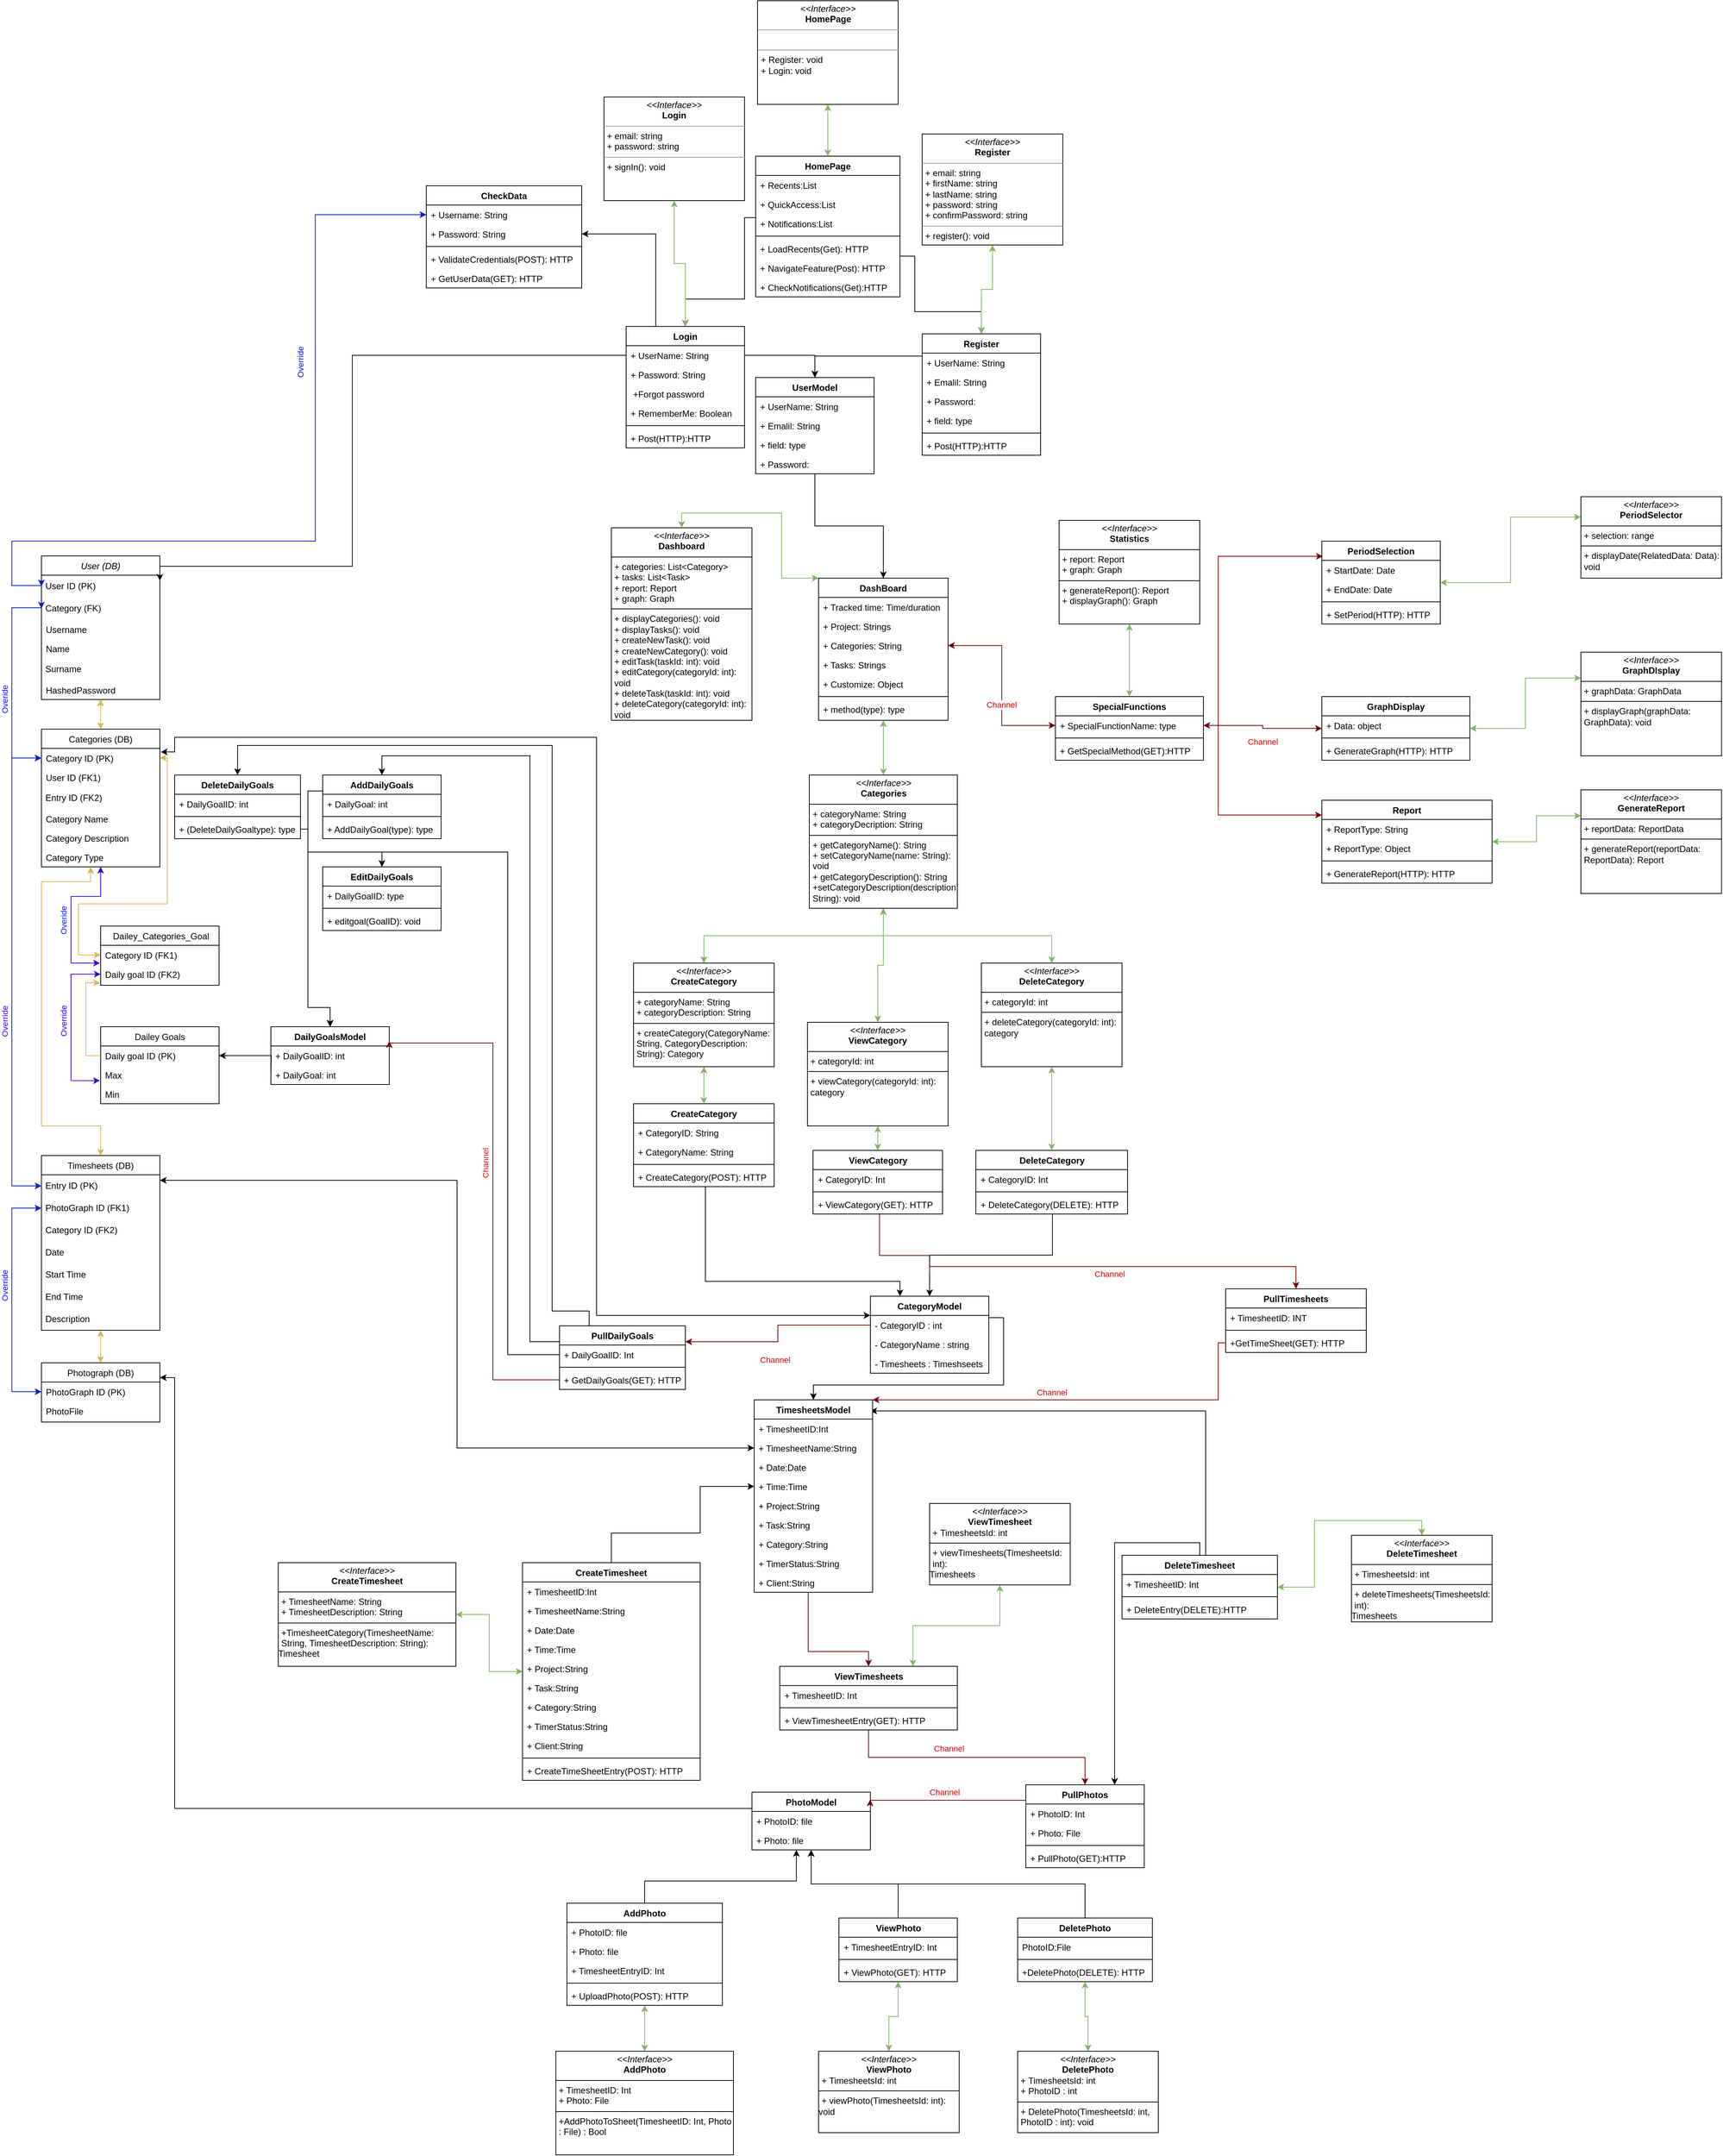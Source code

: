 <mxfile version="20.8.16" type="device"><diagram name="Page-1" id="OFESGci5GVAefkUbmLBI"><mxGraphModel dx="2284" dy="1936" grid="1" gridSize="10" guides="1" tooltips="1" connect="1" arrows="1" fold="1" page="1" pageScale="1" pageWidth="850" pageHeight="1100" math="0" shadow="0"><root><mxCell id="0"/><mxCell id="1" parent="0"/><mxCell id="JCCl3zAKlSdc24qj1Za4-1" style="edgeStyle=orthogonalEdgeStyle;rounded=0;orthogonalLoop=1;jettySize=auto;html=1;exitX=0.5;exitY=0;exitDx=0;exitDy=0;startArrow=classic;startFill=1;endArrow=none;endFill=0;" edge="1" parent="1" source="JCCl3zAKlSdc24qj1Za4-2" target="JCCl3zAKlSdc24qj1Za4-131"><mxGeometry relative="1" as="geometry"/></mxCell><mxCell id="JCCl3zAKlSdc24qj1Za4-254" style="edgeStyle=orthogonalEdgeStyle;rounded=0;orthogonalLoop=1;jettySize=auto;html=1;exitX=0;exitY=0;exitDx=0;exitDy=0;entryX=0.5;entryY=0;entryDx=0;entryDy=0;startArrow=classic;startFill=1;fillColor=#d5e8d4;strokeColor=#82b366;" edge="1" parent="1" source="JCCl3zAKlSdc24qj1Za4-2" target="JCCl3zAKlSdc24qj1Za4-253"><mxGeometry relative="1" as="geometry"><Array as="points"><mxPoint x="390" y="10"/><mxPoint x="390" y="-78"/><mxPoint x="255" y="-78"/></Array></mxGeometry></mxCell><mxCell id="JCCl3zAKlSdc24qj1Za4-2" value="DashBoard" style="swimlane;fontStyle=1;align=center;verticalAlign=top;childLayout=stackLayout;horizontal=1;startSize=26;horizontalStack=0;resizeParent=1;resizeParentMax=0;resizeLast=0;collapsible=1;marginBottom=0;whiteSpace=wrap;html=1;" vertex="1" parent="1"><mxGeometry x="440" y="10" width="175" height="192" as="geometry"/></mxCell><mxCell id="JCCl3zAKlSdc24qj1Za4-3" value="+ Tracked time: Time/duration" style="text;strokeColor=none;fillColor=none;align=left;verticalAlign=top;spacingLeft=4;spacingRight=4;overflow=hidden;rotatable=0;points=[[0,0.5],[1,0.5]];portConstraint=eastwest;whiteSpace=wrap;html=1;" vertex="1" parent="JCCl3zAKlSdc24qj1Za4-2"><mxGeometry y="26" width="175" height="26" as="geometry"/></mxCell><mxCell id="JCCl3zAKlSdc24qj1Za4-4" value="+ Project: Strings" style="text;strokeColor=none;fillColor=none;align=left;verticalAlign=top;spacingLeft=4;spacingRight=4;overflow=hidden;rotatable=0;points=[[0,0.5],[1,0.5]];portConstraint=eastwest;whiteSpace=wrap;html=1;" vertex="1" parent="JCCl3zAKlSdc24qj1Za4-2"><mxGeometry y="52" width="175" height="26" as="geometry"/></mxCell><mxCell id="JCCl3zAKlSdc24qj1Za4-5" value="+ Categories: String" style="text;strokeColor=none;fillColor=none;align=left;verticalAlign=top;spacingLeft=4;spacingRight=4;overflow=hidden;rotatable=0;points=[[0,0.5],[1,0.5]];portConstraint=eastwest;whiteSpace=wrap;html=1;" vertex="1" parent="JCCl3zAKlSdc24qj1Za4-2"><mxGeometry y="78" width="175" height="26" as="geometry"/></mxCell><mxCell id="JCCl3zAKlSdc24qj1Za4-6" value="+ Tasks: Strings" style="text;strokeColor=none;fillColor=none;align=left;verticalAlign=top;spacingLeft=4;spacingRight=4;overflow=hidden;rotatable=0;points=[[0,0.5],[1,0.5]];portConstraint=eastwest;whiteSpace=wrap;html=1;" vertex="1" parent="JCCl3zAKlSdc24qj1Za4-2"><mxGeometry y="104" width="175" height="26" as="geometry"/></mxCell><mxCell id="JCCl3zAKlSdc24qj1Za4-7" value="+ Customize: Object" style="text;strokeColor=none;fillColor=none;align=left;verticalAlign=top;spacingLeft=4;spacingRight=4;overflow=hidden;rotatable=0;points=[[0,0.5],[1,0.5]];portConstraint=eastwest;whiteSpace=wrap;html=1;" vertex="1" parent="JCCl3zAKlSdc24qj1Za4-2"><mxGeometry y="130" width="175" height="26" as="geometry"/></mxCell><mxCell id="JCCl3zAKlSdc24qj1Za4-8" value="" style="line;strokeWidth=1;fillColor=none;align=left;verticalAlign=middle;spacingTop=-1;spacingLeft=3;spacingRight=3;rotatable=0;labelPosition=right;points=[];portConstraint=eastwest;strokeColor=inherit;" vertex="1" parent="JCCl3zAKlSdc24qj1Za4-2"><mxGeometry y="156" width="175" height="8" as="geometry"/></mxCell><mxCell id="JCCl3zAKlSdc24qj1Za4-9" value="+ method(type): type" style="text;strokeColor=none;fillColor=none;align=left;verticalAlign=top;spacingLeft=4;spacingRight=4;overflow=hidden;rotatable=0;points=[[0,0.5],[1,0.5]];portConstraint=eastwest;whiteSpace=wrap;html=1;" vertex="1" parent="JCCl3zAKlSdc24qj1Za4-2"><mxGeometry y="164" width="175" height="28" as="geometry"/></mxCell><mxCell id="JCCl3zAKlSdc24qj1Za4-10" value="HomePage" style="swimlane;fontStyle=1;align=center;verticalAlign=top;childLayout=stackLayout;horizontal=1;startSize=26;horizontalStack=0;resizeParent=1;resizeParentMax=0;resizeLast=0;collapsible=1;marginBottom=0;whiteSpace=wrap;html=1;" vertex="1" parent="1"><mxGeometry x="355" y="-560" width="195" height="190" as="geometry"/></mxCell><mxCell id="JCCl3zAKlSdc24qj1Za4-11" value="+ Recents:List" style="text;strokeColor=none;fillColor=none;align=left;verticalAlign=top;spacingLeft=4;spacingRight=4;overflow=hidden;rotatable=0;points=[[0,0.5],[1,0.5]];portConstraint=eastwest;whiteSpace=wrap;html=1;" vertex="1" parent="JCCl3zAKlSdc24qj1Za4-10"><mxGeometry y="26" width="195" height="26" as="geometry"/></mxCell><mxCell id="JCCl3zAKlSdc24qj1Za4-12" value="+ QuickAccess:List" style="text;strokeColor=none;fillColor=none;align=left;verticalAlign=top;spacingLeft=4;spacingRight=4;overflow=hidden;rotatable=0;points=[[0,0.5],[1,0.5]];portConstraint=eastwest;whiteSpace=wrap;html=1;" vertex="1" parent="JCCl3zAKlSdc24qj1Za4-10"><mxGeometry y="52" width="195" height="26" as="geometry"/></mxCell><mxCell id="JCCl3zAKlSdc24qj1Za4-13" value="+ Notifications:List&amp;nbsp;" style="text;strokeColor=none;fillColor=none;align=left;verticalAlign=top;spacingLeft=4;spacingRight=4;overflow=hidden;rotatable=0;points=[[0,0.5],[1,0.5]];portConstraint=eastwest;whiteSpace=wrap;html=1;" vertex="1" parent="JCCl3zAKlSdc24qj1Za4-10"><mxGeometry y="78" width="195" height="26" as="geometry"/></mxCell><mxCell id="JCCl3zAKlSdc24qj1Za4-14" value="" style="line;strokeWidth=1;fillColor=none;align=left;verticalAlign=middle;spacingTop=-1;spacingLeft=3;spacingRight=3;rotatable=0;labelPosition=right;points=[];portConstraint=eastwest;strokeColor=inherit;" vertex="1" parent="JCCl3zAKlSdc24qj1Za4-10"><mxGeometry y="104" width="195" height="8" as="geometry"/></mxCell><mxCell id="JCCl3zAKlSdc24qj1Za4-15" value="+ LoadRecents(Get): HTTP" style="text;strokeColor=none;fillColor=none;align=left;verticalAlign=top;spacingLeft=4;spacingRight=4;overflow=hidden;rotatable=0;points=[[0,0.5],[1,0.5]];portConstraint=eastwest;whiteSpace=wrap;html=1;" vertex="1" parent="JCCl3zAKlSdc24qj1Za4-10"><mxGeometry y="112" width="195" height="26" as="geometry"/></mxCell><mxCell id="JCCl3zAKlSdc24qj1Za4-16" value="+ NavigateFeature(Post): HTTP" style="text;strokeColor=none;fillColor=none;align=left;verticalAlign=top;spacingLeft=4;spacingRight=4;overflow=hidden;rotatable=0;points=[[0,0.5],[1,0.5]];portConstraint=eastwest;whiteSpace=wrap;html=1;" vertex="1" parent="JCCl3zAKlSdc24qj1Za4-10"><mxGeometry y="138" width="195" height="26" as="geometry"/></mxCell><mxCell id="JCCl3zAKlSdc24qj1Za4-17" value="+ CheckNotifications(Get):HTTP" style="text;strokeColor=none;fillColor=none;align=left;verticalAlign=top;spacingLeft=4;spacingRight=4;overflow=hidden;rotatable=0;points=[[0,0.5],[1,0.5]];portConstraint=eastwest;whiteSpace=wrap;html=1;" vertex="1" parent="JCCl3zAKlSdc24qj1Za4-10"><mxGeometry y="164" width="195" height="26" as="geometry"/></mxCell><mxCell id="JCCl3zAKlSdc24qj1Za4-18" style="edgeStyle=orthogonalEdgeStyle;rounded=0;orthogonalLoop=1;jettySize=auto;html=1;exitX=0.25;exitY=0;exitDx=0;exitDy=0;entryX=1;entryY=0.5;entryDx=0;entryDy=0;" edge="1" parent="1" source="JCCl3zAKlSdc24qj1Za4-19" target="JCCl3zAKlSdc24qj1Za4-140"><mxGeometry relative="1" as="geometry"><mxPoint x="170" y="-395" as="targetPoint"/></mxGeometry></mxCell><mxCell id="JCCl3zAKlSdc24qj1Za4-19" value="Login" style="swimlane;fontStyle=1;align=center;verticalAlign=top;childLayout=stackLayout;horizontal=1;startSize=26;horizontalStack=0;resizeParent=1;resizeParentMax=0;resizeLast=0;collapsible=1;marginBottom=0;whiteSpace=wrap;html=1;" vertex="1" parent="1"><mxGeometry x="180" y="-330" width="160" height="164" as="geometry"/></mxCell><mxCell id="JCCl3zAKlSdc24qj1Za4-20" value="+ UserName: String" style="text;strokeColor=none;fillColor=none;align=left;verticalAlign=top;spacingLeft=4;spacingRight=4;overflow=hidden;rotatable=0;points=[[0,0.5],[1,0.5]];portConstraint=eastwest;whiteSpace=wrap;html=1;" vertex="1" parent="JCCl3zAKlSdc24qj1Za4-19"><mxGeometry y="26" width="160" height="26" as="geometry"/></mxCell><mxCell id="JCCl3zAKlSdc24qj1Za4-21" value="+ Password: String" style="text;strokeColor=none;fillColor=none;align=left;verticalAlign=top;spacingLeft=4;spacingRight=4;overflow=hidden;rotatable=0;points=[[0,0.5],[1,0.5]];portConstraint=eastwest;whiteSpace=wrap;html=1;" vertex="1" parent="JCCl3zAKlSdc24qj1Za4-19"><mxGeometry y="52" width="160" height="26" as="geometry"/></mxCell><mxCell id="JCCl3zAKlSdc24qj1Za4-22" value="&amp;nbsp;+Forgot password" style="text;strokeColor=none;fillColor=none;align=left;verticalAlign=top;spacingLeft=4;spacingRight=4;overflow=hidden;rotatable=0;points=[[0,0.5],[1,0.5]];portConstraint=eastwest;whiteSpace=wrap;html=1;" vertex="1" parent="JCCl3zAKlSdc24qj1Za4-19"><mxGeometry y="78" width="160" height="26" as="geometry"/></mxCell><mxCell id="JCCl3zAKlSdc24qj1Za4-23" value="+ RememberMe: Boolean" style="text;strokeColor=none;fillColor=none;align=left;verticalAlign=top;spacingLeft=4;spacingRight=4;overflow=hidden;rotatable=0;points=[[0,0.5],[1,0.5]];portConstraint=eastwest;whiteSpace=wrap;html=1;" vertex="1" parent="JCCl3zAKlSdc24qj1Za4-19"><mxGeometry y="104" width="160" height="26" as="geometry"/></mxCell><mxCell id="JCCl3zAKlSdc24qj1Za4-24" value="" style="line;strokeWidth=1;fillColor=none;align=left;verticalAlign=middle;spacingTop=-1;spacingLeft=3;spacingRight=3;rotatable=0;labelPosition=right;points=[];portConstraint=eastwest;strokeColor=inherit;" vertex="1" parent="JCCl3zAKlSdc24qj1Za4-19"><mxGeometry y="130" width="160" height="8" as="geometry"/></mxCell><mxCell id="JCCl3zAKlSdc24qj1Za4-25" value="+ Post(HTTP):HTTP" style="text;strokeColor=none;fillColor=none;align=left;verticalAlign=top;spacingLeft=4;spacingRight=4;overflow=hidden;rotatable=0;points=[[0,0.5],[1,0.5]];portConstraint=eastwest;whiteSpace=wrap;html=1;" vertex="1" parent="JCCl3zAKlSdc24qj1Za4-19"><mxGeometry y="138" width="160" height="26" as="geometry"/></mxCell><mxCell id="JCCl3zAKlSdc24qj1Za4-26" value="Register" style="swimlane;fontStyle=1;align=center;verticalAlign=top;childLayout=stackLayout;horizontal=1;startSize=26;horizontalStack=0;resizeParent=1;resizeParentMax=0;resizeLast=0;collapsible=1;marginBottom=0;whiteSpace=wrap;html=1;" vertex="1" parent="1"><mxGeometry x="580" y="-320" width="160" height="164" as="geometry"/></mxCell><mxCell id="JCCl3zAKlSdc24qj1Za4-27" value="+ UserName: String" style="text;strokeColor=none;fillColor=none;align=left;verticalAlign=top;spacingLeft=4;spacingRight=4;overflow=hidden;rotatable=0;points=[[0,0.5],[1,0.5]];portConstraint=eastwest;whiteSpace=wrap;html=1;" vertex="1" parent="JCCl3zAKlSdc24qj1Za4-26"><mxGeometry y="26" width="160" height="26" as="geometry"/></mxCell><mxCell id="JCCl3zAKlSdc24qj1Za4-28" value="+ Emalil: String" style="text;strokeColor=none;fillColor=none;align=left;verticalAlign=top;spacingLeft=4;spacingRight=4;overflow=hidden;rotatable=0;points=[[0,0.5],[1,0.5]];portConstraint=eastwest;whiteSpace=wrap;html=1;" vertex="1" parent="JCCl3zAKlSdc24qj1Za4-26"><mxGeometry y="52" width="160" height="26" as="geometry"/></mxCell><mxCell id="JCCl3zAKlSdc24qj1Za4-29" value="+ Password:&amp;nbsp;" style="text;strokeColor=none;fillColor=none;align=left;verticalAlign=top;spacingLeft=4;spacingRight=4;overflow=hidden;rotatable=0;points=[[0,0.5],[1,0.5]];portConstraint=eastwest;whiteSpace=wrap;html=1;" vertex="1" parent="JCCl3zAKlSdc24qj1Za4-26"><mxGeometry y="78" width="160" height="26" as="geometry"/></mxCell><mxCell id="JCCl3zAKlSdc24qj1Za4-30" value="+ field: type" style="text;strokeColor=none;fillColor=none;align=left;verticalAlign=top;spacingLeft=4;spacingRight=4;overflow=hidden;rotatable=0;points=[[0,0.5],[1,0.5]];portConstraint=eastwest;whiteSpace=wrap;html=1;" vertex="1" parent="JCCl3zAKlSdc24qj1Za4-26"><mxGeometry y="104" width="160" height="26" as="geometry"/></mxCell><mxCell id="JCCl3zAKlSdc24qj1Za4-31" value="" style="line;strokeWidth=1;fillColor=none;align=left;verticalAlign=middle;spacingTop=-1;spacingLeft=3;spacingRight=3;rotatable=0;labelPosition=right;points=[];portConstraint=eastwest;strokeColor=inherit;" vertex="1" parent="JCCl3zAKlSdc24qj1Za4-26"><mxGeometry y="130" width="160" height="8" as="geometry"/></mxCell><mxCell id="JCCl3zAKlSdc24qj1Za4-32" value="+ Post(HTTP):HTTP" style="text;strokeColor=none;fillColor=none;align=left;verticalAlign=top;spacingLeft=4;spacingRight=4;overflow=hidden;rotatable=0;points=[[0,0.5],[1,0.5]];portConstraint=eastwest;whiteSpace=wrap;html=1;" vertex="1" parent="JCCl3zAKlSdc24qj1Za4-26"><mxGeometry y="138" width="160" height="26" as="geometry"/></mxCell><mxCell id="JCCl3zAKlSdc24qj1Za4-33" style="edgeStyle=orthogonalEdgeStyle;rounded=0;orthogonalLoop=1;jettySize=auto;html=1;exitX=0.5;exitY=0;exitDx=0;exitDy=0;endArrow=none;endFill=0;startArrow=classic;startFill=1;entryX=0;entryY=0.5;entryDx=0;entryDy=0;" edge="1" parent="1" source="JCCl3zAKlSdc24qj1Za4-19" target="JCCl3zAKlSdc24qj1Za4-15"><mxGeometry relative="1" as="geometry"><mxPoint x="400" y="-360" as="targetPoint"/><Array as="points"><mxPoint x="260" y="-367"/><mxPoint x="340" y="-367"/><mxPoint x="340" y="-477"/></Array></mxGeometry></mxCell><mxCell id="JCCl3zAKlSdc24qj1Za4-34" style="edgeStyle=orthogonalEdgeStyle;rounded=0;orthogonalLoop=1;jettySize=auto;html=1;exitX=0.5;exitY=0;exitDx=0;exitDy=0;startArrow=classic;startFill=1;endArrow=none;endFill=0;entryX=1;entryY=0.5;entryDx=0;entryDy=0;" edge="1" parent="1" source="JCCl3zAKlSdc24qj1Za4-26" target="JCCl3zAKlSdc24qj1Za4-15"><mxGeometry relative="1" as="geometry"><mxPoint x="470" y="-440" as="targetPoint"/><Array as="points"><mxPoint x="660" y="-350"/><mxPoint x="570" y="-350"/><mxPoint x="570" y="-425"/></Array></mxGeometry></mxCell><mxCell id="JCCl3zAKlSdc24qj1Za4-35" value="ViewCategory" style="swimlane;fontStyle=1;align=center;verticalAlign=top;childLayout=stackLayout;horizontal=1;startSize=26;horizontalStack=0;resizeParent=1;resizeParentMax=0;resizeLast=0;collapsible=1;marginBottom=0;whiteSpace=wrap;html=1;" vertex="1" parent="1"><mxGeometry x="432.5" y="783" width="175" height="86" as="geometry"/></mxCell><mxCell id="JCCl3zAKlSdc24qj1Za4-36" value="+ CategoryID: Int" style="text;strokeColor=none;fillColor=none;align=left;verticalAlign=top;spacingLeft=4;spacingRight=4;overflow=hidden;rotatable=0;points=[[0,0.5],[1,0.5]];portConstraint=eastwest;whiteSpace=wrap;html=1;" vertex="1" parent="JCCl3zAKlSdc24qj1Za4-35"><mxGeometry y="26" width="175" height="26" as="geometry"/></mxCell><mxCell id="JCCl3zAKlSdc24qj1Za4-37" value="" style="line;strokeWidth=1;fillColor=none;align=left;verticalAlign=middle;spacingTop=-1;spacingLeft=3;spacingRight=3;rotatable=0;labelPosition=right;points=[];portConstraint=eastwest;strokeColor=inherit;" vertex="1" parent="JCCl3zAKlSdc24qj1Za4-35"><mxGeometry y="52" width="175" height="8" as="geometry"/></mxCell><mxCell id="JCCl3zAKlSdc24qj1Za4-38" value="+ ViewCategory(GET): HTTP" style="text;strokeColor=none;fillColor=none;align=left;verticalAlign=top;spacingLeft=4;spacingRight=4;overflow=hidden;rotatable=0;points=[[0,0.5],[1,0.5]];portConstraint=eastwest;whiteSpace=wrap;html=1;" vertex="1" parent="JCCl3zAKlSdc24qj1Za4-35"><mxGeometry y="60" width="175" height="26" as="geometry"/></mxCell><mxCell id="JCCl3zAKlSdc24qj1Za4-39" value="CreateCategory" style="swimlane;fontStyle=1;align=center;verticalAlign=top;childLayout=stackLayout;horizontal=1;startSize=26;horizontalStack=0;resizeParent=1;resizeParentMax=0;resizeLast=0;collapsible=1;marginBottom=0;whiteSpace=wrap;html=1;" vertex="1" parent="1"><mxGeometry x="190" y="720" width="190" height="112" as="geometry"/></mxCell><mxCell id="JCCl3zAKlSdc24qj1Za4-40" value="+ CategoryID: String" style="text;strokeColor=none;fillColor=none;align=left;verticalAlign=top;spacingLeft=4;spacingRight=4;overflow=hidden;rotatable=0;points=[[0,0.5],[1,0.5]];portConstraint=eastwest;whiteSpace=wrap;html=1;" vertex="1" parent="JCCl3zAKlSdc24qj1Za4-39"><mxGeometry y="26" width="190" height="26" as="geometry"/></mxCell><mxCell id="JCCl3zAKlSdc24qj1Za4-41" value="+ CategoryName: String" style="text;strokeColor=none;fillColor=none;align=left;verticalAlign=top;spacingLeft=4;spacingRight=4;overflow=hidden;rotatable=0;points=[[0,0.5],[1,0.5]];portConstraint=eastwest;whiteSpace=wrap;html=1;" vertex="1" parent="JCCl3zAKlSdc24qj1Za4-39"><mxGeometry y="52" width="190" height="26" as="geometry"/></mxCell><mxCell id="JCCl3zAKlSdc24qj1Za4-42" value="" style="line;strokeWidth=1;fillColor=none;align=left;verticalAlign=middle;spacingTop=-1;spacingLeft=3;spacingRight=3;rotatable=0;labelPosition=right;points=[];portConstraint=eastwest;strokeColor=inherit;" vertex="1" parent="JCCl3zAKlSdc24qj1Za4-39"><mxGeometry y="78" width="190" height="8" as="geometry"/></mxCell><mxCell id="JCCl3zAKlSdc24qj1Za4-43" value="+ CreateCategory(POST): HTTP" style="text;strokeColor=none;fillColor=none;align=left;verticalAlign=top;spacingLeft=4;spacingRight=4;overflow=hidden;rotatable=0;points=[[0,0.5],[1,0.5]];portConstraint=eastwest;whiteSpace=wrap;html=1;" vertex="1" parent="JCCl3zAKlSdc24qj1Za4-39"><mxGeometry y="86" width="190" height="26" as="geometry"/></mxCell><mxCell id="JCCl3zAKlSdc24qj1Za4-44" value="DeleteCategory" style="swimlane;fontStyle=1;align=center;verticalAlign=top;childLayout=stackLayout;horizontal=1;startSize=26;horizontalStack=0;resizeParent=1;resizeParentMax=0;resizeLast=0;collapsible=1;marginBottom=0;whiteSpace=wrap;html=1;" vertex="1" parent="1"><mxGeometry x="652.5" y="783" width="205" height="86" as="geometry"/></mxCell><mxCell id="JCCl3zAKlSdc24qj1Za4-45" value="+ CategoryID: Int" style="text;strokeColor=none;fillColor=none;align=left;verticalAlign=top;spacingLeft=4;spacingRight=4;overflow=hidden;rotatable=0;points=[[0,0.5],[1,0.5]];portConstraint=eastwest;whiteSpace=wrap;html=1;" vertex="1" parent="JCCl3zAKlSdc24qj1Za4-44"><mxGeometry y="26" width="205" height="26" as="geometry"/></mxCell><mxCell id="JCCl3zAKlSdc24qj1Za4-46" value="" style="line;strokeWidth=1;fillColor=none;align=left;verticalAlign=middle;spacingTop=-1;spacingLeft=3;spacingRight=3;rotatable=0;labelPosition=right;points=[];portConstraint=eastwest;strokeColor=inherit;" vertex="1" parent="JCCl3zAKlSdc24qj1Za4-44"><mxGeometry y="52" width="205" height="8" as="geometry"/></mxCell><mxCell id="JCCl3zAKlSdc24qj1Za4-47" value="+ DeleteCategory(DELETE): HTTP" style="text;strokeColor=none;fillColor=none;align=left;verticalAlign=top;spacingLeft=4;spacingRight=4;overflow=hidden;rotatable=0;points=[[0,0.5],[1,0.5]];portConstraint=eastwest;whiteSpace=wrap;html=1;" vertex="1" parent="JCCl3zAKlSdc24qj1Za4-44"><mxGeometry y="60" width="205" height="26" as="geometry"/></mxCell><mxCell id="JCCl3zAKlSdc24qj1Za4-48" value="User (DB)" style="swimlane;fontStyle=2;align=center;verticalAlign=top;childLayout=stackLayout;horizontal=1;startSize=26;horizontalStack=0;resizeParent=1;resizeLast=0;collapsible=1;marginBottom=0;rounded=0;shadow=0;strokeWidth=1;" vertex="1" parent="1"><mxGeometry x="-610" y="-20" width="160" height="194" as="geometry"><mxRectangle x="230" y="140" width="160" height="26" as="alternateBounds"/></mxGeometry></mxCell><mxCell id="JCCl3zAKlSdc24qj1Za4-49" value="&amp;nbsp;User ID (PK)" style="text;html=1;align=left;verticalAlign=middle;whiteSpace=wrap;rounded=0;" vertex="1" parent="JCCl3zAKlSdc24qj1Za4-48"><mxGeometry y="26" width="160" height="30" as="geometry"/></mxCell><mxCell id="JCCl3zAKlSdc24qj1Za4-50" value="&amp;nbsp;Category (FK)" style="text;html=1;align=left;verticalAlign=middle;whiteSpace=wrap;rounded=0;" vertex="1" parent="JCCl3zAKlSdc24qj1Za4-48"><mxGeometry y="56" width="160" height="30" as="geometry"/></mxCell><mxCell id="JCCl3zAKlSdc24qj1Za4-51" value="Username" style="text;align=left;verticalAlign=top;spacingLeft=4;spacingRight=4;overflow=hidden;rotatable=0;points=[[0,0.5],[1,0.5]];portConstraint=eastwest;" vertex="1" parent="JCCl3zAKlSdc24qj1Za4-48"><mxGeometry y="86" width="160" height="26" as="geometry"/></mxCell><mxCell id="JCCl3zAKlSdc24qj1Za4-52" value="Name" style="text;align=left;verticalAlign=top;spacingLeft=4;spacingRight=4;overflow=hidden;rotatable=0;points=[[0,0.5],[1,0.5]];portConstraint=eastwest;rounded=0;shadow=0;html=0;" vertex="1" parent="JCCl3zAKlSdc24qj1Za4-48"><mxGeometry y="112" width="160" height="26" as="geometry"/></mxCell><mxCell id="JCCl3zAKlSdc24qj1Za4-53" value="&amp;nbsp;Surname" style="text;html=1;align=left;verticalAlign=middle;whiteSpace=wrap;rounded=0;" vertex="1" parent="JCCl3zAKlSdc24qj1Za4-48"><mxGeometry y="138" width="160" height="30" as="geometry"/></mxCell><mxCell id="JCCl3zAKlSdc24qj1Za4-54" value="HashedPassword" style="text;align=left;verticalAlign=top;spacingLeft=4;spacingRight=4;overflow=hidden;rotatable=0;points=[[0,0.5],[1,0.5]];portConstraint=eastwest;rounded=0;shadow=0;html=0;" vertex="1" parent="JCCl3zAKlSdc24qj1Za4-48"><mxGeometry y="168" width="160" height="26" as="geometry"/></mxCell><mxCell id="JCCl3zAKlSdc24qj1Za4-55" value="Timesheets (DB)" style="swimlane;fontStyle=0;align=center;verticalAlign=top;childLayout=stackLayout;horizontal=1;startSize=26;horizontalStack=0;resizeParent=1;resizeLast=0;collapsible=1;marginBottom=0;rounded=0;shadow=0;strokeWidth=1;" vertex="1" parent="1"><mxGeometry x="-610" y="790" width="160" height="236" as="geometry"><mxRectangle x="340" y="380" width="170" height="26" as="alternateBounds"/></mxGeometry></mxCell><mxCell id="JCCl3zAKlSdc24qj1Za4-56" value="&amp;nbsp;Entry ID (PK)" style="text;html=1;align=left;verticalAlign=middle;whiteSpace=wrap;rounded=0;" vertex="1" parent="JCCl3zAKlSdc24qj1Za4-55"><mxGeometry y="26" width="160" height="30" as="geometry"/></mxCell><mxCell id="JCCl3zAKlSdc24qj1Za4-57" value="&amp;nbsp;PhotoGraph ID (FK1)" style="text;html=1;align=left;verticalAlign=middle;whiteSpace=wrap;rounded=0;" vertex="1" parent="JCCl3zAKlSdc24qj1Za4-55"><mxGeometry y="56" width="160" height="30" as="geometry"/></mxCell><mxCell id="JCCl3zAKlSdc24qj1Za4-58" value="&amp;nbsp;Category ID (FK2)" style="text;html=1;align=left;verticalAlign=middle;whiteSpace=wrap;rounded=0;" vertex="1" parent="JCCl3zAKlSdc24qj1Za4-55"><mxGeometry y="86" width="160" height="30" as="geometry"/></mxCell><mxCell id="JCCl3zAKlSdc24qj1Za4-59" value="&amp;nbsp;Date" style="text;html=1;align=left;verticalAlign=middle;whiteSpace=wrap;rounded=0;" vertex="1" parent="JCCl3zAKlSdc24qj1Za4-55"><mxGeometry y="116" width="160" height="30" as="geometry"/></mxCell><mxCell id="JCCl3zAKlSdc24qj1Za4-60" value="&amp;nbsp;Start Time" style="text;html=1;align=left;verticalAlign=middle;whiteSpace=wrap;rounded=0;" vertex="1" parent="JCCl3zAKlSdc24qj1Za4-55"><mxGeometry y="146" width="160" height="30" as="geometry"/></mxCell><mxCell id="JCCl3zAKlSdc24qj1Za4-61" value="&amp;nbsp;End Time" style="text;html=1;align=left;verticalAlign=middle;whiteSpace=wrap;rounded=0;" vertex="1" parent="JCCl3zAKlSdc24qj1Za4-55"><mxGeometry y="176" width="160" height="30" as="geometry"/></mxCell><mxCell id="JCCl3zAKlSdc24qj1Za4-62" value="&amp;nbsp;Description" style="text;html=1;align=left;verticalAlign=middle;whiteSpace=wrap;rounded=0;" vertex="1" parent="JCCl3zAKlSdc24qj1Za4-55"><mxGeometry y="206" width="160" height="30" as="geometry"/></mxCell><mxCell id="JCCl3zAKlSdc24qj1Za4-63" style="edgeStyle=orthogonalEdgeStyle;rounded=0;orthogonalLoop=1;jettySize=auto;html=1;exitX=0.5;exitY=0;exitDx=0;exitDy=0;startArrow=classic;startFill=1;fillColor=#fff2cc;strokeColor=#d6b656;" edge="1" parent="1" source="JCCl3zAKlSdc24qj1Za4-64" target="JCCl3zAKlSdc24qj1Za4-48"><mxGeometry relative="1" as="geometry"/></mxCell><mxCell id="JCCl3zAKlSdc24qj1Za4-64" value="Categories (DB)" style="swimlane;fontStyle=0;align=center;verticalAlign=top;childLayout=stackLayout;horizontal=1;startSize=26;horizontalStack=0;resizeParent=1;resizeLast=0;collapsible=1;marginBottom=0;rounded=0;shadow=0;strokeWidth=1;" vertex="1" parent="1"><mxGeometry x="-610" y="214" width="160" height="186" as="geometry"><mxRectangle x="550" y="140" width="160" height="26" as="alternateBounds"/></mxGeometry></mxCell><mxCell id="JCCl3zAKlSdc24qj1Za4-65" value="Category ID (PK)" style="text;align=left;verticalAlign=top;spacingLeft=4;spacingRight=4;overflow=hidden;rotatable=0;points=[[0,0.5],[1,0.5]];portConstraint=eastwest;" vertex="1" parent="JCCl3zAKlSdc24qj1Za4-64"><mxGeometry y="26" width="160" height="26" as="geometry"/></mxCell><mxCell id="JCCl3zAKlSdc24qj1Za4-66" value="User ID (FK1)" style="text;align=left;verticalAlign=top;spacingLeft=4;spacingRight=4;overflow=hidden;rotatable=0;points=[[0,0.5],[1,0.5]];portConstraint=eastwest;rounded=0;shadow=0;html=0;" vertex="1" parent="JCCl3zAKlSdc24qj1Za4-64"><mxGeometry y="52" width="160" height="26" as="geometry"/></mxCell><mxCell id="JCCl3zAKlSdc24qj1Za4-67" value="&amp;nbsp;Entry ID (FK2)" style="text;html=1;align=left;verticalAlign=middle;whiteSpace=wrap;rounded=0;" vertex="1" parent="JCCl3zAKlSdc24qj1Za4-64"><mxGeometry y="78" width="160" height="30" as="geometry"/></mxCell><mxCell id="JCCl3zAKlSdc24qj1Za4-68" value="Category Name" style="text;align=left;verticalAlign=top;spacingLeft=4;spacingRight=4;overflow=hidden;rotatable=0;points=[[0,0.5],[1,0.5]];portConstraint=eastwest;rounded=0;shadow=0;html=0;" vertex="1" parent="JCCl3zAKlSdc24qj1Za4-64"><mxGeometry y="108" width="160" height="26" as="geometry"/></mxCell><mxCell id="JCCl3zAKlSdc24qj1Za4-69" value="Category Description" style="text;align=left;verticalAlign=top;spacingLeft=4;spacingRight=4;overflow=hidden;rotatable=0;points=[[0,0.5],[1,0.5]];portConstraint=eastwest;rounded=0;shadow=0;html=0;" vertex="1" parent="JCCl3zAKlSdc24qj1Za4-64"><mxGeometry y="134" width="160" height="26" as="geometry"/></mxCell><mxCell id="JCCl3zAKlSdc24qj1Za4-70" value="Category Type" style="text;align=left;verticalAlign=top;spacingLeft=4;spacingRight=4;overflow=hidden;rotatable=0;points=[[0,0.5],[1,0.5]];portConstraint=eastwest;rounded=0;shadow=0;html=0;" vertex="1" parent="JCCl3zAKlSdc24qj1Za4-64"><mxGeometry y="160" width="160" height="26" as="geometry"/></mxCell><mxCell id="JCCl3zAKlSdc24qj1Za4-71" style="edgeStyle=orthogonalEdgeStyle;rounded=0;orthogonalLoop=1;jettySize=auto;html=1;exitX=0.5;exitY=0;exitDx=0;exitDy=0;entryX=0.5;entryY=1;entryDx=0;entryDy=0;startArrow=classic;startFill=1;fillColor=#fff2cc;strokeColor=#d6b656;" edge="1" parent="1" source="JCCl3zAKlSdc24qj1Za4-72" target="JCCl3zAKlSdc24qj1Za4-62"><mxGeometry relative="1" as="geometry"/></mxCell><mxCell id="JCCl3zAKlSdc24qj1Za4-72" value="Photograph (DB)" style="swimlane;fontStyle=0;align=center;verticalAlign=top;childLayout=stackLayout;horizontal=1;startSize=26;horizontalStack=0;resizeParent=1;resizeLast=0;collapsible=1;marginBottom=0;rounded=0;shadow=0;strokeWidth=1;" vertex="1" parent="1"><mxGeometry x="-610" y="1070" width="160" height="80" as="geometry"><mxRectangle x="130" y="380" width="160" height="26" as="alternateBounds"/></mxGeometry></mxCell><mxCell id="JCCl3zAKlSdc24qj1Za4-73" value="PhotoGraph ID (PK)" style="text;align=left;verticalAlign=top;spacingLeft=4;spacingRight=4;overflow=hidden;rotatable=0;points=[[0,0.5],[1,0.5]];portConstraint=eastwest;" vertex="1" parent="JCCl3zAKlSdc24qj1Za4-72"><mxGeometry y="26" width="160" height="26" as="geometry"/></mxCell><mxCell id="JCCl3zAKlSdc24qj1Za4-74" value="PhotoFile" style="text;align=left;verticalAlign=top;spacingLeft=4;spacingRight=4;overflow=hidden;rotatable=0;points=[[0,0.5],[1,0.5]];portConstraint=eastwest;rounded=0;shadow=0;html=0;" vertex="1" parent="JCCl3zAKlSdc24qj1Za4-72"><mxGeometry y="52" width="160" height="26" as="geometry"/></mxCell><mxCell id="JCCl3zAKlSdc24qj1Za4-75" value="Dailey Goals" style="swimlane;fontStyle=0;align=center;verticalAlign=top;childLayout=stackLayout;horizontal=1;startSize=26;horizontalStack=0;resizeParent=1;resizeLast=0;collapsible=1;marginBottom=0;rounded=0;shadow=0;strokeWidth=1;" vertex="1" parent="1"><mxGeometry x="-530" y="616" width="160" height="104" as="geometry"><mxRectangle x="130" y="380" width="160" height="26" as="alternateBounds"/></mxGeometry></mxCell><mxCell id="JCCl3zAKlSdc24qj1Za4-76" value="Daily goal ID (PK)" style="text;align=left;verticalAlign=top;spacingLeft=4;spacingRight=4;overflow=hidden;rotatable=0;points=[[0,0.5],[1,0.5]];portConstraint=eastwest;" vertex="1" parent="JCCl3zAKlSdc24qj1Za4-75"><mxGeometry y="26" width="160" height="26" as="geometry"/></mxCell><mxCell id="JCCl3zAKlSdc24qj1Za4-77" value="Max" style="text;align=left;verticalAlign=top;spacingLeft=4;spacingRight=4;overflow=hidden;rotatable=0;points=[[0,0.5],[1,0.5]];portConstraint=eastwest;rounded=0;shadow=0;html=0;" vertex="1" parent="JCCl3zAKlSdc24qj1Za4-75"><mxGeometry y="52" width="160" height="26" as="geometry"/></mxCell><mxCell id="JCCl3zAKlSdc24qj1Za4-78" value="Min" style="text;align=left;verticalAlign=top;spacingLeft=4;spacingRight=4;overflow=hidden;rotatable=0;points=[[0,0.5],[1,0.5]];portConstraint=eastwest;" vertex="1" parent="JCCl3zAKlSdc24qj1Za4-75"><mxGeometry y="78" width="160" height="26" as="geometry"/></mxCell><mxCell id="JCCl3zAKlSdc24qj1Za4-79" value=" Dailey_Categories_Goal" style="swimlane;fontStyle=0;align=center;verticalAlign=top;childLayout=stackLayout;horizontal=1;startSize=26;horizontalStack=0;resizeParent=1;resizeLast=0;collapsible=1;marginBottom=0;rounded=0;shadow=0;strokeWidth=1;" vertex="1" parent="1"><mxGeometry x="-530" y="480" width="160" height="80" as="geometry"><mxRectangle x="130" y="380" width="160" height="26" as="alternateBounds"/></mxGeometry></mxCell><mxCell id="JCCl3zAKlSdc24qj1Za4-80" value="Category ID (FK1)" style="text;align=left;verticalAlign=top;spacingLeft=4;spacingRight=4;overflow=hidden;rotatable=0;points=[[0,0.5],[1,0.5]];portConstraint=eastwest;" vertex="1" parent="JCCl3zAKlSdc24qj1Za4-79"><mxGeometry y="26" width="160" height="26" as="geometry"/></mxCell><mxCell id="JCCl3zAKlSdc24qj1Za4-81" value="Daily goal ID (FK2)" style="text;align=left;verticalAlign=top;spacingLeft=4;spacingRight=4;overflow=hidden;rotatable=0;points=[[0,0.5],[1,0.5]];portConstraint=eastwest;rounded=0;shadow=0;html=0;" vertex="1" parent="JCCl3zAKlSdc24qj1Za4-79"><mxGeometry y="52" width="160" height="26" as="geometry"/></mxCell><mxCell id="JCCl3zAKlSdc24qj1Za4-279" style="edgeStyle=orthogonalEdgeStyle;rounded=0;orthogonalLoop=1;jettySize=auto;html=1;exitX=0.75;exitY=0;exitDx=0;exitDy=0;startArrow=classic;startFill=1;fillColor=#d5e8d4;strokeColor=#82b366;" edge="1" parent="1" source="JCCl3zAKlSdc24qj1Za4-82" target="JCCl3zAKlSdc24qj1Za4-278"><mxGeometry relative="1" as="geometry"/></mxCell><mxCell id="JCCl3zAKlSdc24qj1Za4-82" value="ViewTimesheets" style="swimlane;fontStyle=1;align=center;verticalAlign=top;childLayout=stackLayout;horizontal=1;startSize=26;horizontalStack=0;resizeParent=1;resizeParentMax=0;resizeLast=0;collapsible=1;marginBottom=0;whiteSpace=wrap;html=1;" vertex="1" parent="1"><mxGeometry x="387.5" y="1480" width="240" height="86" as="geometry"/></mxCell><mxCell id="JCCl3zAKlSdc24qj1Za4-83" value="+ TimesheetID: Int" style="text;strokeColor=none;fillColor=none;align=left;verticalAlign=top;spacingLeft=4;spacingRight=4;overflow=hidden;rotatable=0;points=[[0,0.5],[1,0.5]];portConstraint=eastwest;whiteSpace=wrap;html=1;" vertex="1" parent="JCCl3zAKlSdc24qj1Za4-82"><mxGeometry y="26" width="240" height="26" as="geometry"/></mxCell><mxCell id="JCCl3zAKlSdc24qj1Za4-84" value="" style="line;strokeWidth=1;fillColor=none;align=left;verticalAlign=middle;spacingTop=-1;spacingLeft=3;spacingRight=3;rotatable=0;labelPosition=right;points=[];portConstraint=eastwest;strokeColor=inherit;" vertex="1" parent="JCCl3zAKlSdc24qj1Za4-82"><mxGeometry y="52" width="240" height="8" as="geometry"/></mxCell><mxCell id="JCCl3zAKlSdc24qj1Za4-85" value="+ ViewTimesheetEntry(GET): HTTP" style="text;strokeColor=none;fillColor=none;align=left;verticalAlign=top;spacingLeft=4;spacingRight=4;overflow=hidden;rotatable=0;points=[[0,0.5],[1,0.5]];portConstraint=eastwest;whiteSpace=wrap;html=1;" vertex="1" parent="JCCl3zAKlSdc24qj1Za4-82"><mxGeometry y="60" width="240" height="26" as="geometry"/></mxCell><mxCell id="JCCl3zAKlSdc24qj1Za4-86" style="edgeStyle=orthogonalEdgeStyle;rounded=0;orthogonalLoop=1;jettySize=auto;html=1;exitX=0.5;exitY=0;exitDx=0;exitDy=0;startArrow=none;startFill=0;entryX=0;entryY=0.5;entryDx=0;entryDy=0;" edge="1" parent="1" source="JCCl3zAKlSdc24qj1Za4-87" target="JCCl3zAKlSdc24qj1Za4-293"><mxGeometry relative="1" as="geometry"><mxPoint x="391.08" y="1206.988" as="targetPoint"/><Array as="points"><mxPoint x="160" y="1300"/><mxPoint x="280" y="1300"/><mxPoint x="280" y="1237"/></Array></mxGeometry></mxCell><mxCell id="JCCl3zAKlSdc24qj1Za4-87" value="CreateTimesheet" style="swimlane;fontStyle=1;align=center;verticalAlign=top;childLayout=stackLayout;horizontal=1;startSize=26;horizontalStack=0;resizeParent=1;resizeParentMax=0;resizeLast=0;collapsible=1;marginBottom=0;whiteSpace=wrap;html=1;" vertex="1" parent="1"><mxGeometry x="40" y="1340" width="240" height="294" as="geometry"/></mxCell><mxCell id="JCCl3zAKlSdc24qj1Za4-88" value="+ TimesheetID:Int&lt;div&gt;&lt;br&gt;&lt;/div&gt;" style="text;strokeColor=none;fillColor=none;align=left;verticalAlign=top;spacingLeft=4;spacingRight=4;overflow=hidden;rotatable=0;points=[[0,0.5],[1,0.5]];portConstraint=eastwest;whiteSpace=wrap;html=1;" vertex="1" parent="JCCl3zAKlSdc24qj1Za4-87"><mxGeometry y="26" width="240" height="26" as="geometry"/></mxCell><mxCell id="JCCl3zAKlSdc24qj1Za4-89" value="+ TimesheetName:String&lt;div&gt;&lt;br&gt;&lt;/div&gt;" style="text;strokeColor=none;fillColor=none;align=left;verticalAlign=top;spacingLeft=4;spacingRight=4;overflow=hidden;rotatable=0;points=[[0,0.5],[1,0.5]];portConstraint=eastwest;whiteSpace=wrap;html=1;" vertex="1" parent="JCCl3zAKlSdc24qj1Za4-87"><mxGeometry y="52" width="240" height="26" as="geometry"/></mxCell><mxCell id="JCCl3zAKlSdc24qj1Za4-90" value="+ Date:Date&lt;div&gt;&lt;br&gt;&lt;/div&gt;" style="text;strokeColor=none;fillColor=none;align=left;verticalAlign=top;spacingLeft=4;spacingRight=4;overflow=hidden;rotatable=0;points=[[0,0.5],[1,0.5]];portConstraint=eastwest;whiteSpace=wrap;html=1;" vertex="1" parent="JCCl3zAKlSdc24qj1Za4-87"><mxGeometry y="78" width="240" height="26" as="geometry"/></mxCell><mxCell id="JCCl3zAKlSdc24qj1Za4-91" value="+ Time:Time&lt;div&gt;&lt;br&gt;&lt;/div&gt;" style="text;strokeColor=none;fillColor=none;align=left;verticalAlign=top;spacingLeft=4;spacingRight=4;overflow=hidden;rotatable=0;points=[[0,0.5],[1,0.5]];portConstraint=eastwest;whiteSpace=wrap;html=1;" vertex="1" parent="JCCl3zAKlSdc24qj1Za4-87"><mxGeometry y="104" width="240" height="26" as="geometry"/></mxCell><mxCell id="JCCl3zAKlSdc24qj1Za4-92" value="+ Project:String&lt;div&gt;&lt;br&gt;&lt;/div&gt;" style="text;strokeColor=none;fillColor=none;align=left;verticalAlign=top;spacingLeft=4;spacingRight=4;overflow=hidden;rotatable=0;points=[[0,0.5],[1,0.5]];portConstraint=eastwest;whiteSpace=wrap;html=1;" vertex="1" parent="JCCl3zAKlSdc24qj1Za4-87"><mxGeometry y="130" width="240" height="26" as="geometry"/></mxCell><mxCell id="JCCl3zAKlSdc24qj1Za4-93" value="+ Task:String&lt;div&gt;&lt;br&gt;&lt;/div&gt;" style="text;strokeColor=none;fillColor=none;align=left;verticalAlign=top;spacingLeft=4;spacingRight=4;overflow=hidden;rotatable=0;points=[[0,0.5],[1,0.5]];portConstraint=eastwest;whiteSpace=wrap;html=1;" vertex="1" parent="JCCl3zAKlSdc24qj1Za4-87"><mxGeometry y="156" width="240" height="26" as="geometry"/></mxCell><mxCell id="JCCl3zAKlSdc24qj1Za4-94" value="+ Category:String&lt;div&gt;&lt;br&gt;&lt;/div&gt;" style="text;strokeColor=none;fillColor=none;align=left;verticalAlign=top;spacingLeft=4;spacingRight=4;overflow=hidden;rotatable=0;points=[[0,0.5],[1,0.5]];portConstraint=eastwest;whiteSpace=wrap;html=1;" vertex="1" parent="JCCl3zAKlSdc24qj1Za4-87"><mxGeometry y="182" width="240" height="26" as="geometry"/></mxCell><mxCell id="JCCl3zAKlSdc24qj1Za4-95" value="+ TimerStatus:String&lt;div&gt;&lt;br&gt;&lt;/div&gt;" style="text;strokeColor=none;fillColor=none;align=left;verticalAlign=top;spacingLeft=4;spacingRight=4;overflow=hidden;rotatable=0;points=[[0,0.5],[1,0.5]];portConstraint=eastwest;whiteSpace=wrap;html=1;" vertex="1" parent="JCCl3zAKlSdc24qj1Za4-87"><mxGeometry y="208" width="240" height="26" as="geometry"/></mxCell><mxCell id="JCCl3zAKlSdc24qj1Za4-96" value="+ Client:String&lt;div&gt;&lt;br&gt;&lt;/div&gt;" style="text;strokeColor=none;fillColor=none;align=left;verticalAlign=top;spacingLeft=4;spacingRight=4;overflow=hidden;rotatable=0;points=[[0,0.5],[1,0.5]];portConstraint=eastwest;whiteSpace=wrap;html=1;" vertex="1" parent="JCCl3zAKlSdc24qj1Za4-87"><mxGeometry y="234" width="240" height="26" as="geometry"/></mxCell><mxCell id="JCCl3zAKlSdc24qj1Za4-97" value="" style="line;strokeWidth=1;fillColor=none;align=left;verticalAlign=middle;spacingTop=-1;spacingLeft=3;spacingRight=3;rotatable=0;labelPosition=right;points=[];portConstraint=eastwest;strokeColor=inherit;" vertex="1" parent="JCCl3zAKlSdc24qj1Za4-87"><mxGeometry y="260" width="240" height="8" as="geometry"/></mxCell><mxCell id="JCCl3zAKlSdc24qj1Za4-98" value="+ CreateTimeSheetEntry(POST): HTTP" style="text;strokeColor=none;fillColor=none;align=left;verticalAlign=top;spacingLeft=4;spacingRight=4;overflow=hidden;rotatable=0;points=[[0,0.5],[1,0.5]];portConstraint=eastwest;whiteSpace=wrap;html=1;" vertex="1" parent="JCCl3zAKlSdc24qj1Za4-87"><mxGeometry y="268" width="240" height="26" as="geometry"/></mxCell><mxCell id="JCCl3zAKlSdc24qj1Za4-99" style="edgeStyle=orthogonalEdgeStyle;rounded=0;orthogonalLoop=1;jettySize=auto;html=1;exitX=0.5;exitY=0;exitDx=0;exitDy=0;entryX=1;entryY=0.5;entryDx=0;entryDy=0;" edge="1" parent="1" source="JCCl3zAKlSdc24qj1Za4-100"><mxGeometry relative="1" as="geometry"><mxPoint x="510" y="1135" as="targetPoint"/><Array as="points"><mxPoint x="963" y="1135"/></Array></mxGeometry></mxCell><mxCell id="JCCl3zAKlSdc24qj1Za4-100" value="DeleteTimesheet" style="swimlane;fontStyle=1;align=center;verticalAlign=top;childLayout=stackLayout;horizontal=1;startSize=26;horizontalStack=0;resizeParent=1;resizeParentMax=0;resizeLast=0;collapsible=1;marginBottom=0;whiteSpace=wrap;html=1;" vertex="1" parent="1"><mxGeometry x="850" y="1330" width="210" height="86" as="geometry"/></mxCell><mxCell id="JCCl3zAKlSdc24qj1Za4-101" value="+ TimesheetID: Int" style="text;strokeColor=none;fillColor=none;align=left;verticalAlign=top;spacingLeft=4;spacingRight=4;overflow=hidden;rotatable=0;points=[[0,0.5],[1,0.5]];portConstraint=eastwest;whiteSpace=wrap;html=1;" vertex="1" parent="JCCl3zAKlSdc24qj1Za4-100"><mxGeometry y="26" width="210" height="26" as="geometry"/></mxCell><mxCell id="JCCl3zAKlSdc24qj1Za4-102" value="" style="line;strokeWidth=1;fillColor=none;align=left;verticalAlign=middle;spacingTop=-1;spacingLeft=3;spacingRight=3;rotatable=0;labelPosition=right;points=[];portConstraint=eastwest;strokeColor=inherit;" vertex="1" parent="JCCl3zAKlSdc24qj1Za4-100"><mxGeometry y="52" width="210" height="8" as="geometry"/></mxCell><mxCell id="JCCl3zAKlSdc24qj1Za4-103" value="+ DeleteEntry(DELETE):HTTP" style="text;strokeColor=none;fillColor=none;align=left;verticalAlign=top;spacingLeft=4;spacingRight=4;overflow=hidden;rotatable=0;points=[[0,0.5],[1,0.5]];portConstraint=eastwest;whiteSpace=wrap;html=1;" vertex="1" parent="JCCl3zAKlSdc24qj1Za4-100"><mxGeometry y="60" width="210" height="26" as="geometry"/></mxCell><mxCell id="JCCl3zAKlSdc24qj1Za4-104" value="CategoryModel" style="swimlane;fontStyle=1;align=center;verticalAlign=top;childLayout=stackLayout;horizontal=1;startSize=26;horizontalStack=0;resizeParent=1;resizeParentMax=0;resizeLast=0;collapsible=1;marginBottom=0;whiteSpace=wrap;html=1;" vertex="1" parent="1"><mxGeometry x="510" y="980" width="160" height="104" as="geometry"/></mxCell><mxCell id="JCCl3zAKlSdc24qj1Za4-105" value="- CategoryID : int" style="text;strokeColor=none;fillColor=none;align=left;verticalAlign=top;spacingLeft=4;spacingRight=4;overflow=hidden;rotatable=0;points=[[0,0.5],[1,0.5]];portConstraint=eastwest;whiteSpace=wrap;html=1;" vertex="1" parent="JCCl3zAKlSdc24qj1Za4-104"><mxGeometry y="26" width="160" height="26" as="geometry"/></mxCell><mxCell id="JCCl3zAKlSdc24qj1Za4-288" value="- CategoryName : string" style="text;strokeColor=none;fillColor=none;align=left;verticalAlign=top;spacingLeft=4;spacingRight=4;overflow=hidden;rotatable=0;points=[[0,0.5],[1,0.5]];portConstraint=eastwest;" vertex="1" parent="JCCl3zAKlSdc24qj1Za4-104"><mxGeometry y="52" width="160" height="26" as="geometry"/></mxCell><mxCell id="JCCl3zAKlSdc24qj1Za4-289" value="- Timesheets : Timeshseets" style="text;strokeColor=none;fillColor=none;align=left;verticalAlign=top;spacingLeft=4;spacingRight=4;overflow=hidden;rotatable=0;points=[[0,0.5],[1,0.5]];portConstraint=eastwest;" vertex="1" parent="JCCl3zAKlSdc24qj1Za4-104"><mxGeometry y="78" width="160" height="26" as="geometry"/></mxCell><mxCell id="JCCl3zAKlSdc24qj1Za4-108" style="edgeStyle=orthogonalEdgeStyle;rounded=0;orthogonalLoop=1;jettySize=auto;html=1;exitX=0;exitY=0.25;exitDx=0;exitDy=0;entryX=1.008;entryY=0.185;entryDx=0;entryDy=0;entryPerimeter=0;startArrow=classic;startFill=1;" edge="1" parent="1" source="JCCl3zAKlSdc24qj1Za4-104" target="JCCl3zAKlSdc24qj1Za4-65"><mxGeometry relative="1" as="geometry"><Array as="points"><mxPoint x="140" y="1006"/><mxPoint x="140" y="225"/><mxPoint x="-430" y="225"/><mxPoint x="-430" y="245"/></Array></mxGeometry></mxCell><mxCell id="JCCl3zAKlSdc24qj1Za4-113" style="edgeStyle=orthogonalEdgeStyle;rounded=0;orthogonalLoop=1;jettySize=auto;html=1;exitX=0.5;exitY=0;exitDx=0;exitDy=0;entryX=0.513;entryY=0.962;entryDx=0;entryDy=0;entryPerimeter=0;endArrow=none;endFill=0;fillColor=#a20025;strokeColor=#6F0000;" edge="1" parent="1" source="JCCl3zAKlSdc24qj1Za4-104" target="JCCl3zAKlSdc24qj1Za4-38"><mxGeometry relative="1" as="geometry"><Array as="points"><mxPoint x="590" y="925"/><mxPoint x="522" y="925"/></Array></mxGeometry></mxCell><mxCell id="JCCl3zAKlSdc24qj1Za4-114" style="edgeStyle=orthogonalEdgeStyle;rounded=0;orthogonalLoop=1;jettySize=auto;html=1;exitX=0.5;exitY=0;exitDx=0;exitDy=0;entryX=0.505;entryY=0.986;entryDx=0;entryDy=0;entryPerimeter=0;endArrow=none;endFill=0;startArrow=classic;startFill=1;" edge="1" parent="1" source="JCCl3zAKlSdc24qj1Za4-104" target="JCCl3zAKlSdc24qj1Za4-47"><mxGeometry relative="1" as="geometry"/></mxCell><mxCell id="JCCl3zAKlSdc24qj1Za4-115" style="edgeStyle=orthogonalEdgeStyle;rounded=0;orthogonalLoop=1;jettySize=auto;html=1;exitX=0.5;exitY=0;exitDx=0;exitDy=0;startArrow=classic;startFill=1;endArrow=none;endFill=0;fillColor=#a20025;strokeColor=#6F0000;" edge="1" parent="1" source="JCCl3zAKlSdc24qj1Za4-117"><mxGeometry relative="1" as="geometry"><mxPoint x="590" y="950" as="targetPoint"/><Array as="points"><mxPoint x="1085" y="940"/></Array></mxGeometry></mxCell><mxCell id="JCCl3zAKlSdc24qj1Za4-116" value="&lt;font color=&quot;#cc0000&quot;&gt;Channel&lt;/font&gt;" style="edgeLabel;html=1;align=center;verticalAlign=middle;resizable=0;points=[];" vertex="1" connectable="0" parent="JCCl3zAKlSdc24qj1Za4-115"><mxGeometry x="0.063" y="2" relative="1" as="geometry"><mxPoint x="2" y="8" as="offset"/></mxGeometry></mxCell><mxCell id="JCCl3zAKlSdc24qj1Za4-117" value="PullTimesheets" style="swimlane;fontStyle=1;align=center;verticalAlign=top;childLayout=stackLayout;horizontal=1;startSize=26;horizontalStack=0;resizeParent=1;resizeParentMax=0;resizeLast=0;collapsible=1;marginBottom=0;whiteSpace=wrap;html=1;" vertex="1" parent="1"><mxGeometry x="990" y="970" width="190" height="86" as="geometry"/></mxCell><mxCell id="JCCl3zAKlSdc24qj1Za4-118" value="+ TimesheetID: INT" style="text;strokeColor=none;fillColor=none;align=left;verticalAlign=top;spacingLeft=4;spacingRight=4;overflow=hidden;rotatable=0;points=[[0,0.5],[1,0.5]];portConstraint=eastwest;whiteSpace=wrap;html=1;" vertex="1" parent="JCCl3zAKlSdc24qj1Za4-117"><mxGeometry y="26" width="190" height="26" as="geometry"/></mxCell><mxCell id="JCCl3zAKlSdc24qj1Za4-119" value="" style="line;strokeWidth=1;fillColor=none;align=left;verticalAlign=middle;spacingTop=-1;spacingLeft=3;spacingRight=3;rotatable=0;labelPosition=right;points=[];portConstraint=eastwest;strokeColor=inherit;" vertex="1" parent="JCCl3zAKlSdc24qj1Za4-117"><mxGeometry y="52" width="190" height="8" as="geometry"/></mxCell><mxCell id="JCCl3zAKlSdc24qj1Za4-120" value="+GetTimeSheet(GET): HTTP" style="text;strokeColor=none;fillColor=none;align=left;verticalAlign=top;spacingLeft=4;spacingRight=4;overflow=hidden;rotatable=0;points=[[0,0.5],[1,0.5]];portConstraint=eastwest;whiteSpace=wrap;html=1;" vertex="1" parent="JCCl3zAKlSdc24qj1Za4-117"><mxGeometry y="60" width="190" height="26" as="geometry"/></mxCell><mxCell id="JCCl3zAKlSdc24qj1Za4-121" style="edgeStyle=orthogonalEdgeStyle;rounded=0;orthogonalLoop=1;jettySize=auto;html=1;exitX=0.25;exitY=0;exitDx=0;exitDy=0;entryX=0.511;entryY=0.986;entryDx=0;entryDy=0;entryPerimeter=0;startArrow=classic;startFill=1;endArrow=none;endFill=0;" edge="1" parent="1" source="JCCl3zAKlSdc24qj1Za4-104" target="JCCl3zAKlSdc24qj1Za4-43"><mxGeometry relative="1" as="geometry"><Array as="points"><mxPoint x="550" y="960"/><mxPoint x="287" y="960"/></Array></mxGeometry></mxCell><mxCell id="JCCl3zAKlSdc24qj1Za4-122" style="edgeStyle=orthogonalEdgeStyle;rounded=0;orthogonalLoop=1;jettySize=auto;html=1;exitX=1;exitY=0;exitDx=0;exitDy=0;entryX=0;entryY=0.5;entryDx=0;entryDy=0;startArrow=classic;startFill=1;endArrow=none;endFill=0;fillColor=#a20025;strokeColor=#6F0000;" edge="1" parent="1" source="JCCl3zAKlSdc24qj1Za4-125" target="JCCl3zAKlSdc24qj1Za4-120"><mxGeometry relative="1" as="geometry"><Array as="points"><mxPoint x="980" y="1120"/><mxPoint x="980" y="1043"/></Array></mxGeometry></mxCell><mxCell id="JCCl3zAKlSdc24qj1Za4-123" value="&lt;font color=&quot;#cc0000&quot;&gt;Channel&lt;/font&gt;" style="edgeLabel;html=1;align=center;verticalAlign=middle;resizable=0;points=[];rotation=0;" vertex="1" connectable="0" parent="JCCl3zAKlSdc24qj1Za4-122"><mxGeometry x="0.072" y="-1" relative="1" as="geometry"><mxPoint x="-55" y="-11" as="offset"/></mxGeometry></mxCell><mxCell id="JCCl3zAKlSdc24qj1Za4-124" style="edgeStyle=orthogonalEdgeStyle;rounded=0;orthogonalLoop=1;jettySize=auto;html=1;exitX=0;exitY=0.25;exitDx=0;exitDy=0;entryX=1;entryY=0.25;entryDx=0;entryDy=0;startArrow=classic;startFill=1;" edge="1" parent="1" source="JCCl3zAKlSdc24qj1Za4-125" target="JCCl3zAKlSdc24qj1Za4-56"><mxGeometry relative="1" as="geometry"/></mxCell><mxCell id="JCCl3zAKlSdc24qj1Za4-125" value="TimesheetsModel" style="swimlane;fontStyle=1;align=center;verticalAlign=top;childLayout=stackLayout;horizontal=1;startSize=26;horizontalStack=0;resizeParent=1;resizeParentMax=0;resizeLast=0;collapsible=1;marginBottom=0;whiteSpace=wrap;html=1;" vertex="1" parent="1"><mxGeometry x="353" y="1120" width="160" height="260" as="geometry"/></mxCell><mxCell id="JCCl3zAKlSdc24qj1Za4-290" value="+ TimesheetID:Int&lt;div&gt;&lt;br&gt;&lt;/div&gt;" style="text;strokeColor=none;fillColor=none;align=left;verticalAlign=top;spacingLeft=4;spacingRight=4;overflow=hidden;rotatable=0;points=[[0,0.5],[1,0.5]];portConstraint=eastwest;whiteSpace=wrap;html=1;" vertex="1" parent="JCCl3zAKlSdc24qj1Za4-125"><mxGeometry y="26" width="160" height="26" as="geometry"/></mxCell><mxCell id="JCCl3zAKlSdc24qj1Za4-291" value="+ TimesheetName:String&lt;div&gt;&lt;br&gt;&lt;/div&gt;" style="text;strokeColor=none;fillColor=none;align=left;verticalAlign=top;spacingLeft=4;spacingRight=4;overflow=hidden;rotatable=0;points=[[0,0.5],[1,0.5]];portConstraint=eastwest;whiteSpace=wrap;html=1;" vertex="1" parent="JCCl3zAKlSdc24qj1Za4-125"><mxGeometry y="52" width="160" height="26" as="geometry"/></mxCell><mxCell id="JCCl3zAKlSdc24qj1Za4-292" value="+ Date:Date&lt;div&gt;&lt;br&gt;&lt;/div&gt;" style="text;strokeColor=none;fillColor=none;align=left;verticalAlign=top;spacingLeft=4;spacingRight=4;overflow=hidden;rotatable=0;points=[[0,0.5],[1,0.5]];portConstraint=eastwest;whiteSpace=wrap;html=1;" vertex="1" parent="JCCl3zAKlSdc24qj1Za4-125"><mxGeometry y="78" width="160" height="26" as="geometry"/></mxCell><mxCell id="JCCl3zAKlSdc24qj1Za4-293" value="+ Time:Time&lt;div&gt;&lt;br&gt;&lt;/div&gt;" style="text;strokeColor=none;fillColor=none;align=left;verticalAlign=top;spacingLeft=4;spacingRight=4;overflow=hidden;rotatable=0;points=[[0,0.5],[1,0.5]];portConstraint=eastwest;whiteSpace=wrap;html=1;" vertex="1" parent="JCCl3zAKlSdc24qj1Za4-125"><mxGeometry y="104" width="160" height="26" as="geometry"/></mxCell><mxCell id="JCCl3zAKlSdc24qj1Za4-294" value="+ Project:String&lt;div&gt;&lt;br&gt;&lt;/div&gt;" style="text;strokeColor=none;fillColor=none;align=left;verticalAlign=top;spacingLeft=4;spacingRight=4;overflow=hidden;rotatable=0;points=[[0,0.5],[1,0.5]];portConstraint=eastwest;whiteSpace=wrap;html=1;" vertex="1" parent="JCCl3zAKlSdc24qj1Za4-125"><mxGeometry y="130" width="160" height="26" as="geometry"/></mxCell><mxCell id="JCCl3zAKlSdc24qj1Za4-295" value="+ Task:String&lt;div&gt;&lt;br&gt;&lt;/div&gt;" style="text;strokeColor=none;fillColor=none;align=left;verticalAlign=top;spacingLeft=4;spacingRight=4;overflow=hidden;rotatable=0;points=[[0,0.5],[1,0.5]];portConstraint=eastwest;whiteSpace=wrap;html=1;" vertex="1" parent="JCCl3zAKlSdc24qj1Za4-125"><mxGeometry y="156" width="160" height="26" as="geometry"/></mxCell><mxCell id="JCCl3zAKlSdc24qj1Za4-296" value="+ Category:String&lt;div&gt;&lt;br&gt;&lt;/div&gt;" style="text;strokeColor=none;fillColor=none;align=left;verticalAlign=top;spacingLeft=4;spacingRight=4;overflow=hidden;rotatable=0;points=[[0,0.5],[1,0.5]];portConstraint=eastwest;whiteSpace=wrap;html=1;" vertex="1" parent="JCCl3zAKlSdc24qj1Za4-125"><mxGeometry y="182" width="160" height="26" as="geometry"/></mxCell><mxCell id="JCCl3zAKlSdc24qj1Za4-297" value="+ TimerStatus:String&lt;div&gt;&lt;br&gt;&lt;/div&gt;" style="text;strokeColor=none;fillColor=none;align=left;verticalAlign=top;spacingLeft=4;spacingRight=4;overflow=hidden;rotatable=0;points=[[0,0.5],[1,0.5]];portConstraint=eastwest;whiteSpace=wrap;html=1;" vertex="1" parent="JCCl3zAKlSdc24qj1Za4-125"><mxGeometry y="208" width="160" height="26" as="geometry"/></mxCell><mxCell id="JCCl3zAKlSdc24qj1Za4-298" value="+ Client:String&lt;div&gt;&lt;br&gt;&lt;/div&gt;" style="text;strokeColor=none;fillColor=none;align=left;verticalAlign=top;spacingLeft=4;spacingRight=4;overflow=hidden;rotatable=0;points=[[0,0.5],[1,0.5]];portConstraint=eastwest;whiteSpace=wrap;html=1;" vertex="1" parent="JCCl3zAKlSdc24qj1Za4-125"><mxGeometry y="234" width="160" height="26" as="geometry"/></mxCell><mxCell id="JCCl3zAKlSdc24qj1Za4-129" style="edgeStyle=orthogonalEdgeStyle;rounded=0;orthogonalLoop=1;jettySize=auto;html=1;exitX=1;exitY=0.5;exitDx=0;exitDy=0;entryX=0.5;entryY=0;entryDx=0;entryDy=0;" edge="1" parent="1" source="JCCl3zAKlSdc24qj1Za4-105" target="JCCl3zAKlSdc24qj1Za4-125"><mxGeometry relative="1" as="geometry"><Array as="points"><mxPoint x="690" y="1009"/><mxPoint x="690" y="1100"/><mxPoint x="433" y="1100"/></Array></mxGeometry></mxCell><mxCell id="JCCl3zAKlSdc24qj1Za4-130" style="edgeStyle=orthogonalEdgeStyle;rounded=0;orthogonalLoop=1;jettySize=auto;html=1;exitX=0.5;exitY=0;exitDx=0;exitDy=0;startArrow=classic;startFill=1;endArrow=none;endFill=0;fillColor=#a20025;strokeColor=#6F0000;" edge="1" parent="1" source="JCCl3zAKlSdc24qj1Za4-82" target="JCCl3zAKlSdc24qj1Za4-125"><mxGeometry relative="1" as="geometry"><mxPoint x="425.96" y="1203.998" as="targetPoint"/><Array as="points"><mxPoint x="508" y="1460"/><mxPoint x="426" y="1460"/></Array></mxGeometry></mxCell><mxCell id="JCCl3zAKlSdc24qj1Za4-131" value="UserModel" style="swimlane;fontStyle=1;align=center;verticalAlign=top;childLayout=stackLayout;horizontal=1;startSize=26;horizontalStack=0;resizeParent=1;resizeParentMax=0;resizeLast=0;collapsible=1;marginBottom=0;whiteSpace=wrap;html=1;" vertex="1" parent="1"><mxGeometry x="355" y="-261" width="160" height="130" as="geometry"/></mxCell><mxCell id="JCCl3zAKlSdc24qj1Za4-132" value="+ UserName: String" style="text;strokeColor=none;fillColor=none;align=left;verticalAlign=top;spacingLeft=4;spacingRight=4;overflow=hidden;rotatable=0;points=[[0,0.5],[1,0.5]];portConstraint=eastwest;whiteSpace=wrap;html=1;" vertex="1" parent="JCCl3zAKlSdc24qj1Za4-131"><mxGeometry y="26" width="160" height="26" as="geometry"/></mxCell><mxCell id="JCCl3zAKlSdc24qj1Za4-133" value="+ Emalil: String" style="text;strokeColor=none;fillColor=none;align=left;verticalAlign=top;spacingLeft=4;spacingRight=4;overflow=hidden;rotatable=0;points=[[0,0.5],[1,0.5]];portConstraint=eastwest;whiteSpace=wrap;html=1;" vertex="1" parent="JCCl3zAKlSdc24qj1Za4-131"><mxGeometry y="52" width="160" height="26" as="geometry"/></mxCell><mxCell id="JCCl3zAKlSdc24qj1Za4-134" value="+ field: type" style="text;strokeColor=none;fillColor=none;align=left;verticalAlign=top;spacingLeft=4;spacingRight=4;overflow=hidden;rotatable=0;points=[[0,0.5],[1,0.5]];portConstraint=eastwest;whiteSpace=wrap;html=1;" vertex="1" parent="JCCl3zAKlSdc24qj1Za4-131"><mxGeometry y="78" width="160" height="26" as="geometry"/></mxCell><mxCell id="JCCl3zAKlSdc24qj1Za4-135" value="+ Password:&amp;nbsp;" style="text;strokeColor=none;fillColor=none;align=left;verticalAlign=top;spacingLeft=4;spacingRight=4;overflow=hidden;rotatable=0;points=[[0,0.5],[1,0.5]];portConstraint=eastwest;whiteSpace=wrap;html=1;" vertex="1" parent="JCCl3zAKlSdc24qj1Za4-131"><mxGeometry y="104" width="160" height="26" as="geometry"/></mxCell><mxCell id="JCCl3zAKlSdc24qj1Za4-136" style="edgeStyle=orthogonalEdgeStyle;rounded=0;orthogonalLoop=1;jettySize=auto;html=1;exitX=1;exitY=0.5;exitDx=0;exitDy=0;entryX=0.5;entryY=0;entryDx=0;entryDy=0;" edge="1" parent="1" source="JCCl3zAKlSdc24qj1Za4-20" target="JCCl3zAKlSdc24qj1Za4-131"><mxGeometry relative="1" as="geometry"/></mxCell><mxCell id="JCCl3zAKlSdc24qj1Za4-137" style="edgeStyle=orthogonalEdgeStyle;rounded=0;orthogonalLoop=1;jettySize=auto;html=1;exitX=0;exitY=0.5;exitDx=0;exitDy=0;" edge="1" parent="1" source="JCCl3zAKlSdc24qj1Za4-27" target="JCCl3zAKlSdc24qj1Za4-131"><mxGeometry relative="1" as="geometry"><Array as="points"><mxPoint x="580" y="-290"/><mxPoint x="435" y="-290"/></Array></mxGeometry></mxCell><mxCell id="JCCl3zAKlSdc24qj1Za4-138" value="CheckData" style="swimlane;fontStyle=1;align=center;verticalAlign=top;childLayout=stackLayout;horizontal=1;startSize=26;horizontalStack=0;resizeParent=1;resizeParentMax=0;resizeLast=0;collapsible=1;marginBottom=0;whiteSpace=wrap;html=1;" vertex="1" parent="1"><mxGeometry x="-90" y="-520" width="210" height="138" as="geometry"/></mxCell><mxCell id="JCCl3zAKlSdc24qj1Za4-139" value="+ Username: String" style="text;strokeColor=none;fillColor=none;align=left;verticalAlign=top;spacingLeft=4;spacingRight=4;overflow=hidden;rotatable=0;points=[[0,0.5],[1,0.5]];portConstraint=eastwest;whiteSpace=wrap;html=1;" vertex="1" parent="JCCl3zAKlSdc24qj1Za4-138"><mxGeometry y="26" width="210" height="26" as="geometry"/></mxCell><mxCell id="JCCl3zAKlSdc24qj1Za4-140" value="+ Password: String" style="text;strokeColor=none;fillColor=none;align=left;verticalAlign=top;spacingLeft=4;spacingRight=4;overflow=hidden;rotatable=0;points=[[0,0.5],[1,0.5]];portConstraint=eastwest;whiteSpace=wrap;html=1;" vertex="1" parent="JCCl3zAKlSdc24qj1Za4-138"><mxGeometry y="52" width="210" height="26" as="geometry"/></mxCell><mxCell id="JCCl3zAKlSdc24qj1Za4-141" value="" style="line;strokeWidth=1;fillColor=none;align=left;verticalAlign=middle;spacingTop=-1;spacingLeft=3;spacingRight=3;rotatable=0;labelPosition=right;points=[];portConstraint=eastwest;strokeColor=inherit;" vertex="1" parent="JCCl3zAKlSdc24qj1Za4-138"><mxGeometry y="78" width="210" height="8" as="geometry"/></mxCell><mxCell id="JCCl3zAKlSdc24qj1Za4-142" value="+ ValidateCredentials(POST): HTTP" style="text;strokeColor=none;fillColor=none;align=left;verticalAlign=top;spacingLeft=4;spacingRight=4;overflow=hidden;rotatable=0;points=[[0,0.5],[1,0.5]];portConstraint=eastwest;whiteSpace=wrap;html=1;" vertex="1" parent="JCCl3zAKlSdc24qj1Za4-138"><mxGeometry y="86" width="210" height="26" as="geometry"/></mxCell><mxCell id="JCCl3zAKlSdc24qj1Za4-143" value="+ GetUserData(GET): HTTP" style="text;strokeColor=none;fillColor=none;align=left;verticalAlign=top;spacingLeft=4;spacingRight=4;overflow=hidden;rotatable=0;points=[[0,0.5],[1,0.5]];portConstraint=eastwest;whiteSpace=wrap;html=1;" vertex="1" parent="JCCl3zAKlSdc24qj1Za4-138"><mxGeometry y="112" width="210" height="26" as="geometry"/></mxCell><mxCell id="JCCl3zAKlSdc24qj1Za4-144" style="edgeStyle=orthogonalEdgeStyle;rounded=0;orthogonalLoop=1;jettySize=auto;html=1;entryX=1;entryY=0.25;entryDx=0;entryDy=0;exitX=0;exitY=0.5;exitDx=0;exitDy=0;" edge="1" parent="1" target="JCCl3zAKlSdc24qj1Za4-49" source="JCCl3zAKlSdc24qj1Za4-20"><mxGeometry relative="1" as="geometry"><Array as="points"><mxPoint x="-190" y="-291"/><mxPoint x="-190" y="-6"/></Array><mxPoint x="355" y="70" as="sourcePoint"/></mxGeometry></mxCell><mxCell id="JCCl3zAKlSdc24qj1Za4-145" style="edgeStyle=orthogonalEdgeStyle;rounded=0;orthogonalLoop=1;jettySize=auto;html=1;exitX=0.5;exitY=0;exitDx=0;exitDy=0;" edge="1" parent="1" source="JCCl3zAKlSdc24qj1Za4-146" target="JCCl3zAKlSdc24qj1Za4-163"><mxGeometry relative="1" as="geometry"><mxPoint x="350" y="1723" as="targetPoint"/><Array as="points"><mxPoint x="205" y="1770"/><mxPoint x="410" y="1770"/></Array></mxGeometry></mxCell><mxCell id="JCCl3zAKlSdc24qj1Za4-146" value="AddPhoto" style="swimlane;fontStyle=1;align=center;verticalAlign=top;childLayout=stackLayout;horizontal=1;startSize=26;horizontalStack=0;resizeParent=1;resizeParentMax=0;resizeLast=0;collapsible=1;marginBottom=0;whiteSpace=wrap;html=1;" vertex="1" parent="1"><mxGeometry x="100" y="1800" width="210" height="138" as="geometry"/></mxCell><mxCell id="JCCl3zAKlSdc24qj1Za4-147" value="+ PhotoID: file" style="text;strokeColor=none;fillColor=none;align=left;verticalAlign=top;spacingLeft=4;spacingRight=4;overflow=hidden;rotatable=0;points=[[0,0.5],[1,0.5]];portConstraint=eastwest;whiteSpace=wrap;html=1;" vertex="1" parent="JCCl3zAKlSdc24qj1Za4-146"><mxGeometry y="26" width="210" height="26" as="geometry"/></mxCell><mxCell id="JCCl3zAKlSdc24qj1Za4-148" value="+ Photo: file" style="text;strokeColor=none;fillColor=none;align=left;verticalAlign=top;spacingLeft=4;spacingRight=4;overflow=hidden;rotatable=0;points=[[0,0.5],[1,0.5]];portConstraint=eastwest;whiteSpace=wrap;html=1;" vertex="1" parent="JCCl3zAKlSdc24qj1Za4-146"><mxGeometry y="52" width="210" height="26" as="geometry"/></mxCell><mxCell id="JCCl3zAKlSdc24qj1Za4-149" value="+ TimesheetEntryID: Int" style="text;strokeColor=none;fillColor=none;align=left;verticalAlign=top;spacingLeft=4;spacingRight=4;overflow=hidden;rotatable=0;points=[[0,0.5],[1,0.5]];portConstraint=eastwest;whiteSpace=wrap;html=1;" vertex="1" parent="JCCl3zAKlSdc24qj1Za4-146"><mxGeometry y="78" width="210" height="26" as="geometry"/></mxCell><mxCell id="JCCl3zAKlSdc24qj1Za4-150" value="" style="line;strokeWidth=1;fillColor=none;align=left;verticalAlign=middle;spacingTop=-1;spacingLeft=3;spacingRight=3;rotatable=0;labelPosition=right;points=[];portConstraint=eastwest;strokeColor=inherit;" vertex="1" parent="JCCl3zAKlSdc24qj1Za4-146"><mxGeometry y="104" width="210" height="8" as="geometry"/></mxCell><mxCell id="JCCl3zAKlSdc24qj1Za4-151" value="+ UploadPhoto(POST): HTTP" style="text;strokeColor=none;fillColor=none;align=left;verticalAlign=top;spacingLeft=4;spacingRight=4;overflow=hidden;rotatable=0;points=[[0,0.5],[1,0.5]];portConstraint=eastwest;whiteSpace=wrap;html=1;" vertex="1" parent="JCCl3zAKlSdc24qj1Za4-146"><mxGeometry y="112" width="210" height="26" as="geometry"/></mxCell><mxCell id="JCCl3zAKlSdc24qj1Za4-152" style="edgeStyle=orthogonalEdgeStyle;rounded=0;orthogonalLoop=1;jettySize=auto;html=1;exitX=0.5;exitY=0;exitDx=0;exitDy=0;" edge="1" parent="1" source="JCCl3zAKlSdc24qj1Za4-153" target="JCCl3zAKlSdc24qj1Za4-163"><mxGeometry relative="1" as="geometry"/></mxCell><mxCell id="JCCl3zAKlSdc24qj1Za4-153" value="ViewPhoto" style="swimlane;fontStyle=1;align=center;verticalAlign=top;childLayout=stackLayout;horizontal=1;startSize=26;horizontalStack=0;resizeParent=1;resizeParentMax=0;resizeLast=0;collapsible=1;marginBottom=0;whiteSpace=wrap;html=1;" vertex="1" parent="1"><mxGeometry x="467.5" y="1820" width="160" height="86" as="geometry"/></mxCell><mxCell id="JCCl3zAKlSdc24qj1Za4-154" value="+ TimesheetEntryID: Int" style="text;strokeColor=none;fillColor=none;align=left;verticalAlign=top;spacingLeft=4;spacingRight=4;overflow=hidden;rotatable=0;points=[[0,0.5],[1,0.5]];portConstraint=eastwest;whiteSpace=wrap;html=1;" vertex="1" parent="JCCl3zAKlSdc24qj1Za4-153"><mxGeometry y="26" width="160" height="26" as="geometry"/></mxCell><mxCell id="JCCl3zAKlSdc24qj1Za4-155" value="" style="line;strokeWidth=1;fillColor=none;align=left;verticalAlign=middle;spacingTop=-1;spacingLeft=3;spacingRight=3;rotatable=0;labelPosition=right;points=[];portConstraint=eastwest;strokeColor=inherit;" vertex="1" parent="JCCl3zAKlSdc24qj1Za4-153"><mxGeometry y="52" width="160" height="8" as="geometry"/></mxCell><mxCell id="JCCl3zAKlSdc24qj1Za4-156" value="+ ViewPhoto(GET): HTTP" style="text;strokeColor=none;fillColor=none;align=left;verticalAlign=top;spacingLeft=4;spacingRight=4;overflow=hidden;rotatable=0;points=[[0,0.5],[1,0.5]];portConstraint=eastwest;whiteSpace=wrap;html=1;" vertex="1" parent="JCCl3zAKlSdc24qj1Za4-153"><mxGeometry y="60" width="160" height="26" as="geometry"/></mxCell><mxCell id="JCCl3zAKlSdc24qj1Za4-157" style="edgeStyle=orthogonalEdgeStyle;rounded=0;orthogonalLoop=1;jettySize=auto;html=1;exitX=0.5;exitY=0;exitDx=0;exitDy=0;" edge="1" parent="1" source="JCCl3zAKlSdc24qj1Za4-158" target="JCCl3zAKlSdc24qj1Za4-163"><mxGeometry relative="1" as="geometry"/></mxCell><mxCell id="JCCl3zAKlSdc24qj1Za4-158" value="DeletePhoto" style="swimlane;fontStyle=1;align=center;verticalAlign=top;childLayout=stackLayout;horizontal=1;startSize=26;horizontalStack=0;resizeParent=1;resizeParentMax=0;resizeLast=0;collapsible=1;marginBottom=0;whiteSpace=wrap;html=1;" vertex="1" parent="1"><mxGeometry x="709" y="1820" width="182" height="86" as="geometry"/></mxCell><mxCell id="JCCl3zAKlSdc24qj1Za4-159" value="PhotoID:File" style="text;strokeColor=none;fillColor=none;align=left;verticalAlign=top;spacingLeft=4;spacingRight=4;overflow=hidden;rotatable=0;points=[[0,0.5],[1,0.5]];portConstraint=eastwest;whiteSpace=wrap;html=1;" vertex="1" parent="JCCl3zAKlSdc24qj1Za4-158"><mxGeometry y="26" width="182" height="26" as="geometry"/></mxCell><mxCell id="JCCl3zAKlSdc24qj1Za4-160" value="" style="line;strokeWidth=1;fillColor=none;align=left;verticalAlign=middle;spacingTop=-1;spacingLeft=3;spacingRight=3;rotatable=0;labelPosition=right;points=[];portConstraint=eastwest;strokeColor=inherit;" vertex="1" parent="JCCl3zAKlSdc24qj1Za4-158"><mxGeometry y="52" width="182" height="8" as="geometry"/></mxCell><mxCell id="JCCl3zAKlSdc24qj1Za4-161" value="+DeletePhoto(DELETE): HTTP" style="text;strokeColor=none;fillColor=none;align=left;verticalAlign=top;spacingLeft=4;spacingRight=4;overflow=hidden;rotatable=0;points=[[0,0.5],[1,0.5]];portConstraint=eastwest;whiteSpace=wrap;html=1;" vertex="1" parent="JCCl3zAKlSdc24qj1Za4-158"><mxGeometry y="60" width="182" height="26" as="geometry"/></mxCell><mxCell id="JCCl3zAKlSdc24qj1Za4-162" style="edgeStyle=orthogonalEdgeStyle;rounded=0;orthogonalLoop=1;jettySize=auto;html=1;exitX=0;exitY=0.25;exitDx=0;exitDy=0;entryX=1;entryY=0.25;entryDx=0;entryDy=0;" edge="1" parent="1" source="JCCl3zAKlSdc24qj1Za4-163" target="JCCl3zAKlSdc24qj1Za4-72"><mxGeometry relative="1" as="geometry"><mxPoint y="1031.381" as="targetPoint"/><Array as="points"><mxPoint x="-430" y="1672"/><mxPoint x="-430" y="1090"/></Array></mxGeometry></mxCell><mxCell id="JCCl3zAKlSdc24qj1Za4-163" value="PhotoModel" style="swimlane;fontStyle=1;align=center;verticalAlign=top;childLayout=stackLayout;horizontal=1;startSize=26;horizontalStack=0;resizeParent=1;resizeParentMax=0;resizeLast=0;collapsible=1;marginBottom=0;whiteSpace=wrap;html=1;" vertex="1" parent="1"><mxGeometry x="350" y="1650" width="160" height="78" as="geometry"/></mxCell><mxCell id="JCCl3zAKlSdc24qj1Za4-299" value="+ PhotoID: file" style="text;strokeColor=none;fillColor=none;align=left;verticalAlign=top;spacingLeft=4;spacingRight=4;overflow=hidden;rotatable=0;points=[[0,0.5],[1,0.5]];portConstraint=eastwest;whiteSpace=wrap;html=1;" vertex="1" parent="JCCl3zAKlSdc24qj1Za4-163"><mxGeometry y="26" width="160" height="26" as="geometry"/></mxCell><mxCell id="JCCl3zAKlSdc24qj1Za4-300" value="+ Photo: file" style="text;strokeColor=none;fillColor=none;align=left;verticalAlign=top;spacingLeft=4;spacingRight=4;overflow=hidden;rotatable=0;points=[[0,0.5],[1,0.5]];portConstraint=eastwest;whiteSpace=wrap;html=1;" vertex="1" parent="JCCl3zAKlSdc24qj1Za4-163"><mxGeometry y="52" width="160" height="26" as="geometry"/></mxCell><mxCell id="JCCl3zAKlSdc24qj1Za4-167" style="edgeStyle=orthogonalEdgeStyle;rounded=0;orthogonalLoop=1;jettySize=auto;html=1;exitX=0.5;exitY=0;exitDx=0;exitDy=0;startArrow=classic;startFill=1;endArrow=none;endFill=0;fillColor=#a20025;strokeColor=#6F0000;" edge="1" parent="1" source="JCCl3zAKlSdc24qj1Za4-170" target="JCCl3zAKlSdc24qj1Za4-82"><mxGeometry relative="1" as="geometry"/></mxCell><mxCell id="JCCl3zAKlSdc24qj1Za4-168" value="&lt;font color=&quot;#cc0000&quot;&gt;Channel&lt;/font&gt;" style="edgeLabel;html=1;align=center;verticalAlign=middle;resizable=0;points=[];" vertex="1" connectable="0" parent="JCCl3zAKlSdc24qj1Za4-167"><mxGeometry x="0.217" y="-3" relative="1" as="geometry"><mxPoint x="2" y="-9" as="offset"/></mxGeometry></mxCell><mxCell id="JCCl3zAKlSdc24qj1Za4-169" style="edgeStyle=orthogonalEdgeStyle;rounded=0;orthogonalLoop=1;jettySize=auto;html=1;exitX=0.75;exitY=0;exitDx=0;exitDy=0;startArrow=classic;startFill=1;endArrow=none;endFill=0;" edge="1" parent="1" source="JCCl3zAKlSdc24qj1Za4-170" target="JCCl3zAKlSdc24qj1Za4-100"><mxGeometry relative="1" as="geometry"><Array as="points"><mxPoint x="840" y="1313"/></Array></mxGeometry></mxCell><mxCell id="JCCl3zAKlSdc24qj1Za4-170" value="PullPhotos" style="swimlane;fontStyle=1;align=center;verticalAlign=top;childLayout=stackLayout;horizontal=1;startSize=26;horizontalStack=0;resizeParent=1;resizeParentMax=0;resizeLast=0;collapsible=1;marginBottom=0;whiteSpace=wrap;html=1;" vertex="1" parent="1"><mxGeometry x="720" y="1640" width="160" height="112" as="geometry"/></mxCell><mxCell id="JCCl3zAKlSdc24qj1Za4-171" value="+ PhotoID: Int&lt;div&gt;&lt;br&gt;&lt;/div&gt;" style="text;strokeColor=none;fillColor=none;align=left;verticalAlign=top;spacingLeft=4;spacingRight=4;overflow=hidden;rotatable=0;points=[[0,0.5],[1,0.5]];portConstraint=eastwest;whiteSpace=wrap;html=1;" vertex="1" parent="JCCl3zAKlSdc24qj1Za4-170"><mxGeometry y="26" width="160" height="26" as="geometry"/></mxCell><mxCell id="JCCl3zAKlSdc24qj1Za4-172" value="+ Photo: File&lt;div&gt;&lt;br&gt;&lt;/div&gt;" style="text;strokeColor=none;fillColor=none;align=left;verticalAlign=top;spacingLeft=4;spacingRight=4;overflow=hidden;rotatable=0;points=[[0,0.5],[1,0.5]];portConstraint=eastwest;whiteSpace=wrap;html=1;" vertex="1" parent="JCCl3zAKlSdc24qj1Za4-170"><mxGeometry y="52" width="160" height="26" as="geometry"/></mxCell><mxCell id="JCCl3zAKlSdc24qj1Za4-173" value="" style="line;strokeWidth=1;fillColor=none;align=left;verticalAlign=middle;spacingTop=-1;spacingLeft=3;spacingRight=3;rotatable=0;labelPosition=right;points=[];portConstraint=eastwest;strokeColor=inherit;" vertex="1" parent="JCCl3zAKlSdc24qj1Za4-170"><mxGeometry y="78" width="160" height="8" as="geometry"/></mxCell><mxCell id="JCCl3zAKlSdc24qj1Za4-174" value="+ PullPhoto(GET):HTTP&amp;nbsp;" style="text;strokeColor=none;fillColor=none;align=left;verticalAlign=top;spacingLeft=4;spacingRight=4;overflow=hidden;rotatable=0;points=[[0,0.5],[1,0.5]];portConstraint=eastwest;whiteSpace=wrap;html=1;" vertex="1" parent="JCCl3zAKlSdc24qj1Za4-170"><mxGeometry y="86" width="160" height="26" as="geometry"/></mxCell><mxCell id="JCCl3zAKlSdc24qj1Za4-175" style="edgeStyle=orthogonalEdgeStyle;rounded=0;orthogonalLoop=1;jettySize=auto;html=1;exitX=0;exitY=0.25;exitDx=0;exitDy=0;entryX=0.999;entryY=0.127;entryDx=0;entryDy=0;entryPerimeter=0;fillColor=#a20025;strokeColor=#6F0000;" edge="1" parent="1" source="JCCl3zAKlSdc24qj1Za4-170" target="JCCl3zAKlSdc24qj1Za4-163"><mxGeometry relative="1" as="geometry"><Array as="points"><mxPoint x="620" y="1661"/><mxPoint x="620" y="1661"/></Array></mxGeometry></mxCell><mxCell id="JCCl3zAKlSdc24qj1Za4-176" value="&lt;font color=&quot;#cc0000&quot;&gt;Channel&lt;/font&gt;" style="edgeLabel;html=1;align=center;verticalAlign=middle;resizable=0;points=[];" vertex="1" connectable="0" parent="JCCl3zAKlSdc24qj1Za4-175"><mxGeometry x="0.119" y="-3" relative="1" as="geometry"><mxPoint x="5" y="-8" as="offset"/></mxGeometry></mxCell><mxCell id="JCCl3zAKlSdc24qj1Za4-177" style="edgeStyle=orthogonalEdgeStyle;rounded=0;orthogonalLoop=1;jettySize=auto;html=1;exitX=0;exitY=0.5;exitDx=0;exitDy=0;entryX=0;entryY=0.5;entryDx=0;entryDy=0;fillColor=#0050ef;strokeColor=#001DBC;startArrow=classic;startFill=1;" edge="1" parent="1" source="JCCl3zAKlSdc24qj1Za4-139" target="JCCl3zAKlSdc24qj1Za4-49"><mxGeometry relative="1" as="geometry"><Array as="points"><mxPoint x="-240" y="-481"/><mxPoint x="-240" y="-40"/><mxPoint x="-650" y="-40"/><mxPoint x="-650" y="20"/></Array></mxGeometry></mxCell><mxCell id="JCCl3zAKlSdc24qj1Za4-178" value="&lt;font color=&quot;#0008ff&quot;&gt;Override&lt;/font&gt;" style="edgeLabel;html=1;align=center;verticalAlign=middle;resizable=0;points=[];rotation=-90;" vertex="1" connectable="0" parent="JCCl3zAKlSdc24qj1Za4-177"><mxGeometry x="-0.34" y="3" relative="1" as="geometry"><mxPoint x="-23" y="-14" as="offset"/></mxGeometry></mxCell><mxCell id="JCCl3zAKlSdc24qj1Za4-179" style="edgeStyle=orthogonalEdgeStyle;rounded=0;orthogonalLoop=1;jettySize=auto;html=1;exitX=0.5;exitY=0;exitDx=0;exitDy=0;startArrow=classic;startFill=1;entryX=0.415;entryY=1.005;entryDx=0;entryDy=0;entryPerimeter=0;fillColor=#fff2cc;strokeColor=#d6b656;" edge="1" parent="1" source="JCCl3zAKlSdc24qj1Za4-55" target="JCCl3zAKlSdc24qj1Za4-70"><mxGeometry relative="1" as="geometry"><mxPoint x="-540" y="420" as="targetPoint"/><Array as="points"><mxPoint x="-530" y="750"/><mxPoint x="-610" y="750"/><mxPoint x="-610" y="420"/><mxPoint x="-544" y="420"/></Array></mxGeometry></mxCell><mxCell id="JCCl3zAKlSdc24qj1Za4-180" style="edgeStyle=orthogonalEdgeStyle;rounded=0;orthogonalLoop=1;jettySize=auto;html=1;exitX=0;exitY=0.5;exitDx=0;exitDy=0;entryX=0;entryY=0.5;entryDx=0;entryDy=0;startArrow=classic;startFill=1;fillColor=#0050ef;strokeColor=#001DBC;" edge="1" parent="1" source="JCCl3zAKlSdc24qj1Za4-65" target="JCCl3zAKlSdc24qj1Za4-56"><mxGeometry relative="1" as="geometry"><Array as="points"><mxPoint x="-650" y="253"/><mxPoint x="-650" y="831"/></Array></mxGeometry></mxCell><mxCell id="JCCl3zAKlSdc24qj1Za4-181" value="&lt;font color=&quot;#4202f2&quot;&gt;Override&lt;/font&gt;" style="edgeLabel;html=1;align=center;verticalAlign=middle;resizable=0;points=[];rotation=-90;" vertex="1" connectable="0" parent="JCCl3zAKlSdc24qj1Za4-180"><mxGeometry x="0.192" y="1" relative="1" as="geometry"><mxPoint x="-11" y="4" as="offset"/></mxGeometry></mxCell><mxCell id="JCCl3zAKlSdc24qj1Za4-182" style="edgeStyle=orthogonalEdgeStyle;rounded=0;orthogonalLoop=1;jettySize=auto;html=1;exitX=0;exitY=0.5;exitDx=0;exitDy=0;entryX=0;entryY=0.5;entryDx=0;entryDy=0;fillColor=#0050ef;strokeColor=#001DBC;startArrow=classic;startFill=1;" edge="1" parent="1" source="JCCl3zAKlSdc24qj1Za4-57" target="JCCl3zAKlSdc24qj1Za4-73"><mxGeometry relative="1" as="geometry"><Array as="points"><mxPoint x="-650" y="861"/><mxPoint x="-650" y="1109"/></Array></mxGeometry></mxCell><mxCell id="JCCl3zAKlSdc24qj1Za4-183" value="&lt;font color=&quot;#2105f5&quot;&gt;Override&lt;/font&gt;" style="edgeLabel;html=1;align=center;verticalAlign=middle;resizable=0;points=[];rotation=-90;" vertex="1" connectable="0" parent="JCCl3zAKlSdc24qj1Za4-182"><mxGeometry x="-0.127" y="-5" relative="1" as="geometry"><mxPoint x="-5" y="2" as="offset"/></mxGeometry></mxCell><mxCell id="JCCl3zAKlSdc24qj1Za4-184" style="edgeStyle=orthogonalEdgeStyle;rounded=0;orthogonalLoop=1;jettySize=auto;html=1;exitX=1;exitY=0.5;exitDx=0;exitDy=0;entryX=0;entryY=0.5;entryDx=0;entryDy=0;startArrow=classic;startFill=1;fillColor=#fff2cc;strokeColor=#d6b656;" edge="1" parent="1" source="JCCl3zAKlSdc24qj1Za4-65" target="JCCl3zAKlSdc24qj1Za4-80"><mxGeometry relative="1" as="geometry"><Array as="points"><mxPoint x="-440" y="253"/><mxPoint x="-440" y="450"/><mxPoint x="-560" y="450"/><mxPoint x="-560" y="519"/></Array></mxGeometry></mxCell><mxCell id="JCCl3zAKlSdc24qj1Za4-185" style="edgeStyle=orthogonalEdgeStyle;rounded=0;orthogonalLoop=1;jettySize=auto;html=1;exitX=0;exitY=0.5;exitDx=0;exitDy=0;entryX=-0.006;entryY=0.949;entryDx=0;entryDy=0;entryPerimeter=0;fillColor=#fff2cc;strokeColor=#d6b656;" edge="1" parent="1" source="JCCl3zAKlSdc24qj1Za4-76" target="JCCl3zAKlSdc24qj1Za4-81"><mxGeometry relative="1" as="geometry"><Array as="points"><mxPoint x="-550" y="655"/><mxPoint x="-550" y="557"/></Array></mxGeometry></mxCell><mxCell id="JCCl3zAKlSdc24qj1Za4-186" style="edgeStyle=orthogonalEdgeStyle;rounded=0;orthogonalLoop=1;jettySize=auto;html=1;exitX=0;exitY=0.25;exitDx=0;exitDy=0;entryX=0.5;entryY=0;entryDx=0;entryDy=0;" edge="1" parent="1" source="JCCl3zAKlSdc24qj1Za4-187" target="JCCl3zAKlSdc24qj1Za4-202"><mxGeometry relative="1" as="geometry"><Array as="points"><mxPoint x="-250" y="298"/><mxPoint x="-250" y="590"/><mxPoint x="-220" y="590"/></Array></mxGeometry></mxCell><mxCell id="JCCl3zAKlSdc24qj1Za4-187" value="AddDailyGoals" style="swimlane;fontStyle=1;align=center;verticalAlign=top;childLayout=stackLayout;horizontal=1;startSize=26;horizontalStack=0;resizeParent=1;resizeParentMax=0;resizeLast=0;collapsible=1;marginBottom=0;whiteSpace=wrap;html=1;" vertex="1" parent="1"><mxGeometry x="-230" y="276" width="160" height="86" as="geometry"/></mxCell><mxCell id="JCCl3zAKlSdc24qj1Za4-301" value="+ DailyGoal: int" style="text;strokeColor=none;fillColor=none;align=left;verticalAlign=top;spacingLeft=4;spacingRight=4;overflow=hidden;rotatable=0;points=[[0,0.5],[1,0.5]];portConstraint=eastwest;whiteSpace=wrap;html=1;" vertex="1" parent="JCCl3zAKlSdc24qj1Za4-187"><mxGeometry y="26" width="160" height="26" as="geometry"/></mxCell><mxCell id="JCCl3zAKlSdc24qj1Za4-189" value="" style="line;strokeWidth=1;fillColor=none;align=left;verticalAlign=middle;spacingTop=-1;spacingLeft=3;spacingRight=3;rotatable=0;labelPosition=right;points=[];portConstraint=eastwest;strokeColor=inherit;" vertex="1" parent="JCCl3zAKlSdc24qj1Za4-187"><mxGeometry y="52" width="160" height="8" as="geometry"/></mxCell><mxCell id="JCCl3zAKlSdc24qj1Za4-190" value="+ AddDailyGoal(type): type" style="text;strokeColor=none;fillColor=none;align=left;verticalAlign=top;spacingLeft=4;spacingRight=4;overflow=hidden;rotatable=0;points=[[0,0.5],[1,0.5]];portConstraint=eastwest;whiteSpace=wrap;html=1;" vertex="1" parent="JCCl3zAKlSdc24qj1Za4-187"><mxGeometry y="60" width="160" height="26" as="geometry"/></mxCell><mxCell id="JCCl3zAKlSdc24qj1Za4-191" style="edgeStyle=orthogonalEdgeStyle;rounded=0;orthogonalLoop=1;jettySize=auto;html=1;exitX=0.5;exitY=0;exitDx=0;exitDy=0;entryX=0.5;entryY=0;entryDx=0;entryDy=0;" edge="1" parent="1" source="JCCl3zAKlSdc24qj1Za4-192" target="JCCl3zAKlSdc24qj1Za4-202"><mxGeometry relative="1" as="geometry"><Array as="points"><mxPoint x="-150" y="380"/><mxPoint x="-250" y="380"/><mxPoint x="-250" y="590"/><mxPoint x="-220" y="590"/></Array></mxGeometry></mxCell><mxCell id="JCCl3zAKlSdc24qj1Za4-192" value="EditDailyGoals" style="swimlane;fontStyle=1;align=center;verticalAlign=top;childLayout=stackLayout;horizontal=1;startSize=26;horizontalStack=0;resizeParent=1;resizeParentMax=0;resizeLast=0;collapsible=1;marginBottom=0;whiteSpace=wrap;html=1;" vertex="1" parent="1"><mxGeometry x="-230" y="400" width="160" height="86" as="geometry"/></mxCell><mxCell id="JCCl3zAKlSdc24qj1Za4-193" value="+ DailyGoalID: type" style="text;strokeColor=none;fillColor=none;align=left;verticalAlign=top;spacingLeft=4;spacingRight=4;overflow=hidden;rotatable=0;points=[[0,0.5],[1,0.5]];portConstraint=eastwest;whiteSpace=wrap;html=1;" vertex="1" parent="JCCl3zAKlSdc24qj1Za4-192"><mxGeometry y="26" width="160" height="26" as="geometry"/></mxCell><mxCell id="JCCl3zAKlSdc24qj1Za4-194" value="" style="line;strokeWidth=1;fillColor=none;align=left;verticalAlign=middle;spacingTop=-1;spacingLeft=3;spacingRight=3;rotatable=0;labelPosition=right;points=[];portConstraint=eastwest;strokeColor=inherit;" vertex="1" parent="JCCl3zAKlSdc24qj1Za4-192"><mxGeometry y="52" width="160" height="8" as="geometry"/></mxCell><mxCell id="JCCl3zAKlSdc24qj1Za4-195" value="+ editgoal(GoalID): void" style="text;strokeColor=none;fillColor=none;align=left;verticalAlign=top;spacingLeft=4;spacingRight=4;overflow=hidden;rotatable=0;points=[[0,0.5],[1,0.5]];portConstraint=eastwest;whiteSpace=wrap;html=1;" vertex="1" parent="JCCl3zAKlSdc24qj1Za4-192"><mxGeometry y="60" width="160" height="26" as="geometry"/></mxCell><mxCell id="JCCl3zAKlSdc24qj1Za4-196" style="edgeStyle=orthogonalEdgeStyle;rounded=0;orthogonalLoop=1;jettySize=auto;html=1;exitX=1;exitY=0.5;exitDx=0;exitDy=0;entryX=0.5;entryY=0;entryDx=0;entryDy=0;" edge="1" parent="1" source="JCCl3zAKlSdc24qj1Za4-200" target="JCCl3zAKlSdc24qj1Za4-202"><mxGeometry relative="1" as="geometry"><Array as="points"><mxPoint x="-250" y="349"/><mxPoint x="-250" y="590"/><mxPoint x="-220" y="590"/></Array></mxGeometry></mxCell><mxCell id="JCCl3zAKlSdc24qj1Za4-197" value="DeleteDailyGoals" style="swimlane;fontStyle=1;align=center;verticalAlign=top;childLayout=stackLayout;horizontal=1;startSize=26;horizontalStack=0;resizeParent=1;resizeParentMax=0;resizeLast=0;collapsible=1;marginBottom=0;whiteSpace=wrap;html=1;" vertex="1" parent="1"><mxGeometry x="-430" y="276" width="170" height="86" as="geometry"/></mxCell><mxCell id="JCCl3zAKlSdc24qj1Za4-198" value="+ DailyGoalID: int" style="text;strokeColor=none;fillColor=none;align=left;verticalAlign=top;spacingLeft=4;spacingRight=4;overflow=hidden;rotatable=0;points=[[0,0.5],[1,0.5]];portConstraint=eastwest;whiteSpace=wrap;html=1;" vertex="1" parent="JCCl3zAKlSdc24qj1Za4-197"><mxGeometry y="26" width="170" height="26" as="geometry"/></mxCell><mxCell id="JCCl3zAKlSdc24qj1Za4-199" value="" style="line;strokeWidth=1;fillColor=none;align=left;verticalAlign=middle;spacingTop=-1;spacingLeft=3;spacingRight=3;rotatable=0;labelPosition=right;points=[];portConstraint=eastwest;strokeColor=inherit;" vertex="1" parent="JCCl3zAKlSdc24qj1Za4-197"><mxGeometry y="52" width="170" height="8" as="geometry"/></mxCell><mxCell id="JCCl3zAKlSdc24qj1Za4-200" value="+ (DeleteDailyGoaltype): type" style="text;strokeColor=none;fillColor=none;align=left;verticalAlign=top;spacingLeft=4;spacingRight=4;overflow=hidden;rotatable=0;points=[[0,0.5],[1,0.5]];portConstraint=eastwest;whiteSpace=wrap;html=1;" vertex="1" parent="JCCl3zAKlSdc24qj1Za4-197"><mxGeometry y="60" width="170" height="26" as="geometry"/></mxCell><mxCell id="JCCl3zAKlSdc24qj1Za4-201" style="edgeStyle=orthogonalEdgeStyle;rounded=0;orthogonalLoop=1;jettySize=auto;html=1;exitX=0;exitY=0.5;exitDx=0;exitDy=0;entryX=1;entryY=0.5;entryDx=0;entryDy=0;" edge="1" parent="1" target="JCCl3zAKlSdc24qj1Za4-76"><mxGeometry relative="1" as="geometry"><mxPoint x="-300" y="681" as="sourcePoint"/></mxGeometry></mxCell><mxCell id="JCCl3zAKlSdc24qj1Za4-202" value="DailyGoalsModel" style="swimlane;fontStyle=1;align=center;verticalAlign=top;childLayout=stackLayout;horizontal=1;startSize=26;horizontalStack=0;resizeParent=1;resizeParentMax=0;resizeLast=0;collapsible=1;marginBottom=0;whiteSpace=wrap;html=1;" vertex="1" parent="1"><mxGeometry x="-300" y="616" width="160" height="78" as="geometry"/></mxCell><mxCell id="JCCl3zAKlSdc24qj1Za4-302" value="+ DailyGoalID: int" style="text;strokeColor=none;fillColor=none;align=left;verticalAlign=top;spacingLeft=4;spacingRight=4;overflow=hidden;rotatable=0;points=[[0,0.5],[1,0.5]];portConstraint=eastwest;whiteSpace=wrap;html=1;" vertex="1" parent="JCCl3zAKlSdc24qj1Za4-202"><mxGeometry y="26" width="160" height="26" as="geometry"/></mxCell><mxCell id="JCCl3zAKlSdc24qj1Za4-303" value="+ DailyGoal: int" style="text;strokeColor=none;fillColor=none;align=left;verticalAlign=top;spacingLeft=4;spacingRight=4;overflow=hidden;rotatable=0;points=[[0,0.5],[1,0.5]];portConstraint=eastwest;whiteSpace=wrap;html=1;" vertex="1" parent="JCCl3zAKlSdc24qj1Za4-202"><mxGeometry y="52" width="160" height="26" as="geometry"/></mxCell><mxCell id="JCCl3zAKlSdc24qj1Za4-206" style="edgeStyle=orthogonalEdgeStyle;rounded=0;orthogonalLoop=1;jettySize=auto;html=1;exitX=0;exitY=0.5;exitDx=0;exitDy=0;entryX=0.5;entryY=0;entryDx=0;entryDy=0;" edge="1" parent="1" source="JCCl3zAKlSdc24qj1Za4-212" target="JCCl3zAKlSdc24qj1Za4-192"><mxGeometry relative="1" as="geometry"><Array as="points"><mxPoint x="20" y="1059"/><mxPoint x="20" y="380"/><mxPoint x="-150" y="380"/></Array></mxGeometry></mxCell><mxCell id="JCCl3zAKlSdc24qj1Za4-207" style="edgeStyle=orthogonalEdgeStyle;rounded=0;orthogonalLoop=1;jettySize=auto;html=1;exitX=0;exitY=0.5;exitDx=0;exitDy=0;entryX=1;entryY=0.25;entryDx=0;entryDy=0;fillColor=#a20025;strokeColor=#6F0000;" edge="1" parent="1" source="JCCl3zAKlSdc24qj1Za4-214" target="JCCl3zAKlSdc24qj1Za4-202"><mxGeometry relative="1" as="geometry"><mxPoint x="-80" y="641.5" as="sourcePoint"/><Array as="points"><mxPoint y="1093"/><mxPoint y="638"/></Array></mxGeometry></mxCell><mxCell id="JCCl3zAKlSdc24qj1Za4-208" value="&lt;font color=&quot;#ff0000&quot;&gt;Channel&lt;/font&gt;" style="edgeLabel;html=1;align=center;verticalAlign=middle;resizable=0;points=[];rotation=-90;" vertex="1" connectable="0" parent="JCCl3zAKlSdc24qj1Za4-207"><mxGeometry x="0.162" y="2" relative="1" as="geometry"><mxPoint x="-8" y="17" as="offset"/></mxGeometry></mxCell><mxCell id="JCCl3zAKlSdc24qj1Za4-209" style="edgeStyle=orthogonalEdgeStyle;rounded=0;orthogonalLoop=1;jettySize=auto;html=1;exitX=0;exitY=0.25;exitDx=0;exitDy=0;entryX=0.5;entryY=0;entryDx=0;entryDy=0;" edge="1" parent="1" source="JCCl3zAKlSdc24qj1Za4-211" target="JCCl3zAKlSdc24qj1Za4-187"><mxGeometry relative="1" as="geometry"><Array as="points"><mxPoint x="50" y="1042"/><mxPoint x="50" y="250"/><mxPoint x="-150" y="250"/></Array></mxGeometry></mxCell><mxCell id="JCCl3zAKlSdc24qj1Za4-210" style="edgeStyle=orthogonalEdgeStyle;rounded=0;orthogonalLoop=1;jettySize=auto;html=1;exitX=0.25;exitY=0;exitDx=0;exitDy=0;entryX=0.5;entryY=0;entryDx=0;entryDy=0;" edge="1" parent="1" source="JCCl3zAKlSdc24qj1Za4-211" target="JCCl3zAKlSdc24qj1Za4-197"><mxGeometry relative="1" as="geometry"><Array as="points"><mxPoint x="130" y="1020"/><mxPoint x="130" y="1000"/><mxPoint x="80" y="1000"/><mxPoint x="80" y="236"/><mxPoint x="-345" y="236"/></Array></mxGeometry></mxCell><mxCell id="JCCl3zAKlSdc24qj1Za4-211" value="PullDailyGoals" style="swimlane;fontStyle=1;align=center;verticalAlign=top;childLayout=stackLayout;horizontal=1;startSize=26;horizontalStack=0;resizeParent=1;resizeParentMax=0;resizeLast=0;collapsible=1;marginBottom=0;whiteSpace=wrap;html=1;" vertex="1" parent="1"><mxGeometry x="90" y="1020" width="170" height="86" as="geometry"/></mxCell><mxCell id="JCCl3zAKlSdc24qj1Za4-212" value="+ DailyGoalID: Int" style="text;strokeColor=none;fillColor=none;align=left;verticalAlign=top;spacingLeft=4;spacingRight=4;overflow=hidden;rotatable=0;points=[[0,0.5],[1,0.5]];portConstraint=eastwest;whiteSpace=wrap;html=1;" vertex="1" parent="JCCl3zAKlSdc24qj1Za4-211"><mxGeometry y="26" width="170" height="26" as="geometry"/></mxCell><mxCell id="JCCl3zAKlSdc24qj1Za4-213" value="" style="line;strokeWidth=1;fillColor=none;align=left;verticalAlign=middle;spacingTop=-1;spacingLeft=3;spacingRight=3;rotatable=0;labelPosition=right;points=[];portConstraint=eastwest;strokeColor=inherit;" vertex="1" parent="JCCl3zAKlSdc24qj1Za4-211"><mxGeometry y="52" width="170" height="8" as="geometry"/></mxCell><mxCell id="JCCl3zAKlSdc24qj1Za4-214" value="+ GetDailyGoals(GET): HTTP" style="text;strokeColor=none;fillColor=none;align=left;verticalAlign=top;spacingLeft=4;spacingRight=4;overflow=hidden;rotatable=0;points=[[0,0.5],[1,0.5]];portConstraint=eastwest;whiteSpace=wrap;html=1;" vertex="1" parent="JCCl3zAKlSdc24qj1Za4-211"><mxGeometry y="60" width="170" height="26" as="geometry"/></mxCell><mxCell id="JCCl3zAKlSdc24qj1Za4-215" style="edgeStyle=orthogonalEdgeStyle;rounded=0;orthogonalLoop=1;jettySize=auto;html=1;exitX=0;exitY=0.5;exitDx=0;exitDy=0;entryX=0;entryY=0.5;entryDx=0;entryDy=0;fillColor=#0050ef;strokeColor=#001DBC;startArrow=classic;startFill=1;" edge="1" parent="1" source="JCCl3zAKlSdc24qj1Za4-50" target="JCCl3zAKlSdc24qj1Za4-65"><mxGeometry relative="1" as="geometry"><Array as="points"><mxPoint x="-650" y="50"/><mxPoint x="-650" y="253"/></Array></mxGeometry></mxCell><mxCell id="JCCl3zAKlSdc24qj1Za4-216" value="&lt;font color=&quot;#1b0aff&quot;&gt;Overide&lt;/font&gt;" style="edgeLabel;html=1;align=center;verticalAlign=middle;resizable=0;points=[];rotation=-90;" vertex="1" connectable="0" parent="JCCl3zAKlSdc24qj1Za4-215"><mxGeometry x="0.205" y="-1" relative="1" as="geometry"><mxPoint x="-9" y="-6" as="offset"/></mxGeometry></mxCell><mxCell id="JCCl3zAKlSdc24qj1Za4-217" style="edgeStyle=orthogonalEdgeStyle;rounded=0;orthogonalLoop=1;jettySize=auto;html=1;exitX=0.5;exitY=1;exitDx=0;exitDy=0;startArrow=classic;startFill=1;fillColor=#6a00ff;strokeColor=#3700CC;" edge="1" parent="1" source="JCCl3zAKlSdc24qj1Za4-64"><mxGeometry relative="1" as="geometry"><mxPoint x="-531" y="530" as="targetPoint"/><Array as="points"><mxPoint x="-530" y="440"/><mxPoint x="-570" y="440"/><mxPoint x="-570" y="530"/><mxPoint x="-531" y="530"/></Array></mxGeometry></mxCell><mxCell id="JCCl3zAKlSdc24qj1Za4-218" value="&lt;font color=&quot;#0918ec&quot;&gt;Overide&lt;/font&gt;" style="edgeLabel;html=1;align=center;verticalAlign=middle;resizable=0;points=[];rotation=-90;" vertex="1" connectable="0" parent="JCCl3zAKlSdc24qj1Za4-217"><mxGeometry x="0.251" y="1" relative="1" as="geometry"><mxPoint x="-11" y="-18" as="offset"/></mxGeometry></mxCell><mxCell id="JCCl3zAKlSdc24qj1Za4-219" style="edgeStyle=orthogonalEdgeStyle;rounded=0;orthogonalLoop=1;jettySize=auto;html=1;exitX=0;exitY=0.5;exitDx=0;exitDy=0;entryX=-0.006;entryY=0.801;entryDx=0;entryDy=0;entryPerimeter=0;startArrow=classic;startFill=1;fillColor=#6a00ff;strokeColor=#3700CC;" edge="1" parent="1" source="JCCl3zAKlSdc24qj1Za4-81" target="JCCl3zAKlSdc24qj1Za4-77"><mxGeometry relative="1" as="geometry"><Array as="points"><mxPoint x="-570" y="545"/><mxPoint x="-570" y="689"/></Array></mxGeometry></mxCell><mxCell id="JCCl3zAKlSdc24qj1Za4-220" value="&lt;font color=&quot;#2b00ff&quot;&gt;Override&lt;/font&gt;" style="edgeLabel;html=1;align=center;verticalAlign=middle;resizable=0;points=[];rotation=-90;" vertex="1" connectable="0" parent="JCCl3zAKlSdc24qj1Za4-219"><mxGeometry x="-0.097" y="-2" relative="1" as="geometry"><mxPoint x="-8" y="3" as="offset"/></mxGeometry></mxCell><mxCell id="JCCl3zAKlSdc24qj1Za4-221" style="edgeStyle=orthogonalEdgeStyle;rounded=0;orthogonalLoop=1;jettySize=auto;html=1;startArrow=classic;startFill=1;fillColor=#a20025;strokeColor=#6F0000;entryX=1;entryY=0.5;entryDx=0;entryDy=0;" edge="1" parent="1" source="JCCl3zAKlSdc24qj1Za4-224" target="JCCl3zAKlSdc24qj1Za4-5"><mxGeometry relative="1" as="geometry"><mxPoint x="664.52" y="212.57" as="sourcePoint"/><mxPoint x="515" y="212.613" as="targetPoint"/><Array as="points"/></mxGeometry></mxCell><mxCell id="JCCl3zAKlSdc24qj1Za4-222" value="&lt;font color=&quot;#cc0000&quot;&gt;Channel&lt;/font&gt;" style="edgeLabel;html=1;align=center;verticalAlign=middle;resizable=0;points=[];" vertex="1" connectable="0" parent="JCCl3zAKlSdc24qj1Za4-221"><mxGeometry x="-0.078" y="1" relative="1" as="geometry"><mxPoint y="16" as="offset"/></mxGeometry></mxCell><mxCell id="JCCl3zAKlSdc24qj1Za4-260" style="edgeStyle=orthogonalEdgeStyle;rounded=0;orthogonalLoop=1;jettySize=auto;html=1;exitX=0.5;exitY=0;exitDx=0;exitDy=0;entryX=0.5;entryY=1;entryDx=0;entryDy=0;startArrow=classic;startFill=1;fillColor=#d5e8d4;strokeColor=#82b366;" edge="1" parent="1" source="JCCl3zAKlSdc24qj1Za4-223" target="JCCl3zAKlSdc24qj1Za4-259"><mxGeometry relative="1" as="geometry"/></mxCell><mxCell id="JCCl3zAKlSdc24qj1Za4-223" value="SpecialFunctions" style="swimlane;fontStyle=1;align=center;verticalAlign=top;childLayout=stackLayout;horizontal=1;startSize=26;horizontalStack=0;resizeParent=1;resizeParentMax=0;resizeLast=0;collapsible=1;marginBottom=0;whiteSpace=wrap;html=1;" vertex="1" parent="1"><mxGeometry x="760" y="170" width="200" height="86" as="geometry"/></mxCell><mxCell id="JCCl3zAKlSdc24qj1Za4-224" value="+ SpecialFunctionName: type" style="text;strokeColor=none;fillColor=none;align=left;verticalAlign=top;spacingLeft=4;spacingRight=4;overflow=hidden;rotatable=0;points=[[0,0.5],[1,0.5]];portConstraint=eastwest;whiteSpace=wrap;html=1;" vertex="1" parent="JCCl3zAKlSdc24qj1Za4-223"><mxGeometry y="26" width="200" height="26" as="geometry"/></mxCell><mxCell id="JCCl3zAKlSdc24qj1Za4-225" value="" style="line;strokeWidth=1;fillColor=none;align=left;verticalAlign=middle;spacingTop=-1;spacingLeft=3;spacingRight=3;rotatable=0;labelPosition=right;points=[];portConstraint=eastwest;strokeColor=inherit;" vertex="1" parent="JCCl3zAKlSdc24qj1Za4-223"><mxGeometry y="52" width="200" height="8" as="geometry"/></mxCell><mxCell id="JCCl3zAKlSdc24qj1Za4-226" value="+ GetSpecialMethod(GET):HTTP" style="text;strokeColor=none;fillColor=none;align=left;verticalAlign=top;spacingLeft=4;spacingRight=4;overflow=hidden;rotatable=0;points=[[0,0.5],[1,0.5]];portConstraint=eastwest;whiteSpace=wrap;html=1;" vertex="1" parent="JCCl3zAKlSdc24qj1Za4-223"><mxGeometry y="60" width="200" height="26" as="geometry"/></mxCell><mxCell id="JCCl3zAKlSdc24qj1Za4-227" value="PeriodSelection" style="swimlane;fontStyle=1;align=center;verticalAlign=top;childLayout=stackLayout;horizontal=1;startSize=26;horizontalStack=0;resizeParent=1;resizeParentMax=0;resizeLast=0;collapsible=1;marginBottom=0;whiteSpace=wrap;html=1;" vertex="1" parent="1"><mxGeometry x="1120" y="-40" width="160" height="112" as="geometry"/></mxCell><mxCell id="JCCl3zAKlSdc24qj1Za4-228" value="+ StartDate: Date" style="text;strokeColor=none;fillColor=none;align=left;verticalAlign=top;spacingLeft=4;spacingRight=4;overflow=hidden;rotatable=0;points=[[0,0.5],[1,0.5]];portConstraint=eastwest;whiteSpace=wrap;html=1;" vertex="1" parent="JCCl3zAKlSdc24qj1Za4-227"><mxGeometry y="26" width="160" height="26" as="geometry"/></mxCell><mxCell id="JCCl3zAKlSdc24qj1Za4-229" value="+ EndDate: Date" style="text;strokeColor=none;fillColor=none;align=left;verticalAlign=top;spacingLeft=4;spacingRight=4;overflow=hidden;rotatable=0;points=[[0,0.5],[1,0.5]];portConstraint=eastwest;whiteSpace=wrap;html=1;" vertex="1" parent="JCCl3zAKlSdc24qj1Za4-227"><mxGeometry y="52" width="160" height="26" as="geometry"/></mxCell><mxCell id="JCCl3zAKlSdc24qj1Za4-230" value="" style="line;strokeWidth=1;fillColor=none;align=left;verticalAlign=middle;spacingTop=-1;spacingLeft=3;spacingRight=3;rotatable=0;labelPosition=right;points=[];portConstraint=eastwest;strokeColor=inherit;" vertex="1" parent="JCCl3zAKlSdc24qj1Za4-227"><mxGeometry y="78" width="160" height="8" as="geometry"/></mxCell><mxCell id="JCCl3zAKlSdc24qj1Za4-231" value="+ SetPeriod(HTTP): HTTP" style="text;strokeColor=none;fillColor=none;align=left;verticalAlign=top;spacingLeft=4;spacingRight=4;overflow=hidden;rotatable=0;points=[[0,0.5],[1,0.5]];portConstraint=eastwest;whiteSpace=wrap;html=1;" vertex="1" parent="JCCl3zAKlSdc24qj1Za4-227"><mxGeometry y="86" width="160" height="26" as="geometry"/></mxCell><mxCell id="JCCl3zAKlSdc24qj1Za4-232" value="GraphDisplay" style="swimlane;fontStyle=1;align=center;verticalAlign=top;childLayout=stackLayout;horizontal=1;startSize=26;horizontalStack=0;resizeParent=1;resizeParentMax=0;resizeLast=0;collapsible=1;marginBottom=0;whiteSpace=wrap;html=1;" vertex="1" parent="1"><mxGeometry x="1120" y="170" width="200" height="86" as="geometry"/></mxCell><mxCell id="JCCl3zAKlSdc24qj1Za4-233" value="+ Data: object" style="text;strokeColor=none;fillColor=none;align=left;verticalAlign=top;spacingLeft=4;spacingRight=4;overflow=hidden;rotatable=0;points=[[0,0.5],[1,0.5]];portConstraint=eastwest;whiteSpace=wrap;html=1;" vertex="1" parent="JCCl3zAKlSdc24qj1Za4-232"><mxGeometry y="26" width="200" height="26" as="geometry"/></mxCell><mxCell id="JCCl3zAKlSdc24qj1Za4-234" value="" style="line;strokeWidth=1;fillColor=none;align=left;verticalAlign=middle;spacingTop=-1;spacingLeft=3;spacingRight=3;rotatable=0;labelPosition=right;points=[];portConstraint=eastwest;strokeColor=inherit;" vertex="1" parent="JCCl3zAKlSdc24qj1Za4-232"><mxGeometry y="52" width="200" height="8" as="geometry"/></mxCell><mxCell id="JCCl3zAKlSdc24qj1Za4-235" value="+ GenerateGraph(HTTP): HTTP" style="text;strokeColor=none;fillColor=none;align=left;verticalAlign=top;spacingLeft=4;spacingRight=4;overflow=hidden;rotatable=0;points=[[0,0.5],[1,0.5]];portConstraint=eastwest;whiteSpace=wrap;html=1;" vertex="1" parent="JCCl3zAKlSdc24qj1Za4-232"><mxGeometry y="60" width="200" height="26" as="geometry"/></mxCell><mxCell id="JCCl3zAKlSdc24qj1Za4-236" value="Report" style="swimlane;fontStyle=1;align=center;verticalAlign=top;childLayout=stackLayout;horizontal=1;startSize=26;horizontalStack=0;resizeParent=1;resizeParentMax=0;resizeLast=0;collapsible=1;marginBottom=0;whiteSpace=wrap;html=1;" vertex="1" parent="1"><mxGeometry x="1120" y="310" width="230" height="112" as="geometry"/></mxCell><mxCell id="JCCl3zAKlSdc24qj1Za4-237" value="+ ReportType: String" style="text;strokeColor=none;fillColor=none;align=left;verticalAlign=top;spacingLeft=4;spacingRight=4;overflow=hidden;rotatable=0;points=[[0,0.5],[1,0.5]];portConstraint=eastwest;whiteSpace=wrap;html=1;" vertex="1" parent="JCCl3zAKlSdc24qj1Za4-236"><mxGeometry y="26" width="230" height="26" as="geometry"/></mxCell><mxCell id="JCCl3zAKlSdc24qj1Za4-238" value="+ ReportType: Object" style="text;strokeColor=none;fillColor=none;align=left;verticalAlign=top;spacingLeft=4;spacingRight=4;overflow=hidden;rotatable=0;points=[[0,0.5],[1,0.5]];portConstraint=eastwest;whiteSpace=wrap;html=1;" vertex="1" parent="JCCl3zAKlSdc24qj1Za4-236"><mxGeometry y="52" width="230" height="26" as="geometry"/></mxCell><mxCell id="JCCl3zAKlSdc24qj1Za4-239" value="" style="line;strokeWidth=1;fillColor=none;align=left;verticalAlign=middle;spacingTop=-1;spacingLeft=3;spacingRight=3;rotatable=0;labelPosition=right;points=[];portConstraint=eastwest;strokeColor=inherit;" vertex="1" parent="JCCl3zAKlSdc24qj1Za4-236"><mxGeometry y="78" width="230" height="8" as="geometry"/></mxCell><mxCell id="JCCl3zAKlSdc24qj1Za4-240" value="+ GenerateReport(HTTP): HTTP" style="text;strokeColor=none;fillColor=none;align=left;verticalAlign=top;spacingLeft=4;spacingRight=4;overflow=hidden;rotatable=0;points=[[0,0.5],[1,0.5]];portConstraint=eastwest;whiteSpace=wrap;html=1;" vertex="1" parent="JCCl3zAKlSdc24qj1Za4-236"><mxGeometry y="86" width="230" height="26" as="geometry"/></mxCell><mxCell id="JCCl3zAKlSdc24qj1Za4-241" style="edgeStyle=orthogonalEdgeStyle;rounded=0;orthogonalLoop=1;jettySize=auto;html=1;exitX=1;exitY=0.5;exitDx=0;exitDy=0;entryX=0.008;entryY=0.183;entryDx=0;entryDy=0;entryPerimeter=0;fillColor=#a20025;strokeColor=#6F0000;" edge="1" parent="1" source="JCCl3zAKlSdc24qj1Za4-224" target="JCCl3zAKlSdc24qj1Za4-227"><mxGeometry relative="1" as="geometry"><Array as="points"><mxPoint x="980" y="209"/><mxPoint x="980" y="-19"/></Array></mxGeometry></mxCell><mxCell id="JCCl3zAKlSdc24qj1Za4-242" style="edgeStyle=orthogonalEdgeStyle;rounded=0;orthogonalLoop=1;jettySize=auto;html=1;exitX=1;exitY=0.5;exitDx=0;exitDy=0;fillColor=#a20025;strokeColor=#6F0000;" edge="1" parent="1" source="JCCl3zAKlSdc24qj1Za4-224" target="JCCl3zAKlSdc24qj1Za4-232"><mxGeometry relative="1" as="geometry"/></mxCell><mxCell id="JCCl3zAKlSdc24qj1Za4-243" style="edgeStyle=orthogonalEdgeStyle;rounded=0;orthogonalLoop=1;jettySize=auto;html=1;exitX=1;exitY=0.5;exitDx=0;exitDy=0;startArrow=classic;startFill=1;fillColor=#a20025;strokeColor=#6F0000;" edge="1" parent="1" source="JCCl3zAKlSdc24qj1Za4-224" target="JCCl3zAKlSdc24qj1Za4-236"><mxGeometry relative="1" as="geometry"><Array as="points"><mxPoint x="980" y="209"/><mxPoint x="980" y="330"/></Array></mxGeometry></mxCell><mxCell id="JCCl3zAKlSdc24qj1Za4-244" value="&lt;font color=&quot;#cc0000&quot;&gt;Channel&lt;/font&gt;" style="edgeLabel;html=1;align=center;verticalAlign=middle;resizable=0;points=[];" vertex="1" connectable="0" parent="JCCl3zAKlSdc24qj1Za4-243"><mxGeometry x="-0.655" relative="1" as="geometry"><mxPoint x="60" y="-7" as="offset"/></mxGeometry></mxCell><mxCell id="JCCl3zAKlSdc24qj1Za4-245" style="edgeStyle=orthogonalEdgeStyle;rounded=0;orthogonalLoop=1;jettySize=auto;html=1;exitX=0;exitY=0.5;exitDx=0;exitDy=0;entryX=1;entryY=0.25;entryDx=0;entryDy=0;fillColor=#a20025;strokeColor=#6F0000;" edge="1" parent="1" source="JCCl3zAKlSdc24qj1Za4-105" target="JCCl3zAKlSdc24qj1Za4-211"><mxGeometry relative="1" as="geometry"/></mxCell><mxCell id="JCCl3zAKlSdc24qj1Za4-246" value="&lt;font color=&quot;#cc0000&quot;&gt;Channel&lt;/font&gt;" style="edgeLabel;html=1;align=center;verticalAlign=middle;resizable=0;points=[];" vertex="1" connectable="0" parent="JCCl3zAKlSdc24qj1Za4-245"><mxGeometry x="0.111" y="1" relative="1" as="geometry"><mxPoint y="23" as="offset"/></mxGeometry></mxCell><mxCell id="JCCl3zAKlSdc24qj1Za4-248" style="edgeStyle=orthogonalEdgeStyle;rounded=0;orthogonalLoop=1;jettySize=auto;html=1;exitX=0.5;exitY=1;exitDx=0;exitDy=0;entryX=0.5;entryY=0;entryDx=0;entryDy=0;startArrow=classic;startFill=1;fillColor=#d5e8d4;strokeColor=#82b366;" edge="1" parent="1" source="JCCl3zAKlSdc24qj1Za4-247" target="JCCl3zAKlSdc24qj1Za4-10"><mxGeometry relative="1" as="geometry"/></mxCell><mxCell id="JCCl3zAKlSdc24qj1Za4-247" value="&lt;p style=&quot;margin:0px;margin-top:4px;text-align:center;&quot;&gt;&lt;i&gt;&amp;lt;&amp;lt;Interface&amp;gt;&amp;gt;&lt;/i&gt;&lt;br&gt;&lt;b&gt;HomePage&lt;/b&gt;&lt;/p&gt;&lt;hr size=&quot;1&quot;&gt;&lt;p style=&quot;margin:0px;margin-left:4px;&quot;&gt;&lt;br&gt;&lt;/p&gt;&lt;hr size=&quot;1&quot;&gt;&lt;p style=&quot;margin:0px;margin-left:4px;&quot;&gt;+ Register: void&lt;br&gt;+ Login: void&lt;/p&gt;" style="verticalAlign=top;align=left;overflow=fill;html=1;whiteSpace=wrap;" vertex="1" parent="1"><mxGeometry x="357.5" y="-770" width="190" height="140" as="geometry"/></mxCell><mxCell id="JCCl3zAKlSdc24qj1Za4-250" style="edgeStyle=orthogonalEdgeStyle;rounded=0;orthogonalLoop=1;jettySize=auto;html=1;exitX=0.5;exitY=1;exitDx=0;exitDy=0;entryX=0.5;entryY=0;entryDx=0;entryDy=0;startArrow=classic;startFill=1;fillColor=#d5e8d4;strokeColor=#82b366;" edge="1" parent="1" source="JCCl3zAKlSdc24qj1Za4-249" target="JCCl3zAKlSdc24qj1Za4-26"><mxGeometry relative="1" as="geometry"/></mxCell><mxCell id="JCCl3zAKlSdc24qj1Za4-249" value="&lt;p style=&quot;margin:0px;margin-top:4px;text-align:center;&quot;&gt;&lt;i&gt;&amp;lt;&amp;lt;Interface&amp;gt;&amp;gt;&lt;/i&gt;&lt;br&gt;&lt;b&gt;Register&lt;/b&gt;&lt;/p&gt;&lt;hr size=&quot;1&quot;&gt;&lt;p style=&quot;margin:0px;margin-left:4px;&quot;&gt;+ email: string&lt;br&gt;+ firstName: string&lt;/p&gt;&lt;p style=&quot;margin:0px;margin-left:4px;&quot;&gt;+ lastName: string&lt;/p&gt;&lt;p style=&quot;margin:0px;margin-left:4px;&quot;&gt;+ password: string&lt;/p&gt;&lt;p style=&quot;margin:0px;margin-left:4px;&quot;&gt;+ confirmPassword: string&lt;/p&gt;&lt;hr size=&quot;1&quot;&gt;&lt;p style=&quot;margin:0px;margin-left:4px;&quot;&gt;+ register(): void&lt;br&gt;&lt;/p&gt;" style="verticalAlign=top;align=left;overflow=fill;html=1;whiteSpace=wrap;" vertex="1" parent="1"><mxGeometry x="580" y="-590" width="190" height="150" as="geometry"/></mxCell><mxCell id="JCCl3zAKlSdc24qj1Za4-252" style="edgeStyle=orthogonalEdgeStyle;rounded=0;orthogonalLoop=1;jettySize=auto;html=1;exitX=0.5;exitY=1;exitDx=0;exitDy=0;entryX=0.5;entryY=0;entryDx=0;entryDy=0;startArrow=classic;startFill=1;fillColor=#d5e8d4;strokeColor=#82b366;" edge="1" parent="1" source="JCCl3zAKlSdc24qj1Za4-251" target="JCCl3zAKlSdc24qj1Za4-19"><mxGeometry relative="1" as="geometry"/></mxCell><mxCell id="JCCl3zAKlSdc24qj1Za4-251" value="&lt;p style=&quot;margin:0px;margin-top:4px;text-align:center;&quot;&gt;&lt;i&gt;&amp;lt;&amp;lt;Interface&amp;gt;&amp;gt;&lt;/i&gt;&lt;br&gt;&lt;b&gt;Login&lt;/b&gt;&lt;/p&gt;&lt;hr size=&quot;1&quot;&gt;&lt;p style=&quot;margin:0px;margin-left:4px;&quot;&gt;+ email: string&lt;br&gt;+ password: string&lt;/p&gt;&lt;hr size=&quot;1&quot;&gt;&lt;p style=&quot;margin:0px;margin-left:4px;&quot;&gt;+&amp;nbsp;signIn(): void&lt;br&gt;&lt;/p&gt;" style="verticalAlign=top;align=left;overflow=fill;html=1;whiteSpace=wrap;" vertex="1" parent="1"><mxGeometry x="150" y="-640" width="190" height="140" as="geometry"/></mxCell><mxCell id="JCCl3zAKlSdc24qj1Za4-253" value="&lt;p style=&quot;margin:0px;margin-top:4px;text-align:center;&quot;&gt;&lt;i&gt;&amp;lt;&amp;lt;Interface&amp;gt;&amp;gt;&lt;/i&gt;&lt;br&gt;&lt;b&gt;Dashboard&lt;/b&gt;&lt;/p&gt;&lt;hr size=&quot;1&quot; style=&quot;border-style:solid;&quot;&gt;&lt;p style=&quot;margin:0px;margin-left:4px;&quot;&gt;+ categories: List&amp;lt;Category&amp;gt;&lt;/p&gt;&lt;p style=&quot;margin:0px;margin-left:4px;&quot;&gt;+ tasks: List&amp;lt;Task&amp;gt;&lt;/p&gt;&lt;p style=&quot;margin:0px;margin-left:4px;&quot;&gt;+ report: Report&lt;/p&gt;&lt;p style=&quot;margin:0px;margin-left:4px;&quot;&gt;+ graph: Graph&lt;/p&gt;&lt;hr size=&quot;1&quot; style=&quot;border-style:solid;&quot;&gt;&lt;p style=&quot;margin:0px;margin-left:4px;&quot;&gt;+ displayCategories(): void&lt;/p&gt;&lt;p style=&quot;margin:0px;margin-left:4px;&quot;&gt;+ displayTasks(): void&lt;/p&gt;&lt;p style=&quot;margin:0px;margin-left:4px;&quot;&gt;+ createNewTask(): void&lt;/p&gt;&lt;p style=&quot;margin:0px;margin-left:4px;&quot;&gt;+ createNewCategory(): void&lt;/p&gt;&lt;p style=&quot;margin:0px;margin-left:4px;&quot;&gt;+ editTask(taskId: int): void&lt;/p&gt;&lt;p style=&quot;margin:0px;margin-left:4px;&quot;&gt;+ editCategory(categoryId: int): void&lt;/p&gt;&lt;p style=&quot;margin:0px;margin-left:4px;&quot;&gt;+ deleteTask(taskId: int): void&lt;/p&gt;&lt;p style=&quot;margin:0px;margin-left:4px;&quot;&gt;+ deleteCategory(categoryId: int): void&lt;/p&gt;" style="verticalAlign=top;align=left;overflow=fill;html=1;whiteSpace=wrap;" vertex="1" parent="1"><mxGeometry x="160" y="-58" width="190" height="260" as="geometry"/></mxCell><mxCell id="JCCl3zAKlSdc24qj1Za4-256" style="edgeStyle=orthogonalEdgeStyle;rounded=0;orthogonalLoop=1;jettySize=auto;html=1;exitX=0;exitY=0.25;exitDx=0;exitDy=0;startArrow=classic;startFill=1;fillColor=#d5e8d4;strokeColor=#82b366;" edge="1" parent="1" source="JCCl3zAKlSdc24qj1Za4-255" target="JCCl3zAKlSdc24qj1Za4-236"><mxGeometry relative="1" as="geometry"/></mxCell><mxCell id="JCCl3zAKlSdc24qj1Za4-255" value="&lt;p style=&quot;margin:0px;margin-top:4px;text-align:center;&quot;&gt;&lt;i&gt;&amp;lt;&amp;lt;Interface&amp;gt;&amp;gt;&lt;/i&gt;&lt;br&gt;&lt;b&gt;GenerateReport&lt;/b&gt;&lt;/p&gt;&lt;hr size=&quot;1&quot; style=&quot;border-style:solid;&quot;&gt;&lt;p style=&quot;margin:0px;margin-left:4px;&quot;&gt;+ reportData: ReportData&lt;br&gt;&lt;/p&gt;&lt;hr size=&quot;1&quot; style=&quot;border-style:solid;&quot;&gt;&lt;p style=&quot;margin:0px;margin-left:4px;&quot;&gt;+ generateReport(reportData: ReportData): Report&lt;/p&gt;&lt;div&gt;&lt;br&gt;&lt;/div&gt;" style="verticalAlign=top;align=left;overflow=fill;html=1;whiteSpace=wrap;" vertex="1" parent="1"><mxGeometry x="1470" y="296" width="190" height="140" as="geometry"/></mxCell><mxCell id="JCCl3zAKlSdc24qj1Za4-258" style="edgeStyle=orthogonalEdgeStyle;rounded=0;orthogonalLoop=1;jettySize=auto;html=1;exitX=0;exitY=0.25;exitDx=0;exitDy=0;startArrow=classic;startFill=1;fillColor=#d5e8d4;strokeColor=#82b366;" edge="1" parent="1" source="JCCl3zAKlSdc24qj1Za4-257" target="JCCl3zAKlSdc24qj1Za4-232"><mxGeometry relative="1" as="geometry"/></mxCell><mxCell id="JCCl3zAKlSdc24qj1Za4-257" value="&lt;p style=&quot;margin:0px;margin-top:4px;text-align:center;&quot;&gt;&lt;i&gt;&amp;lt;&amp;lt;Interface&amp;gt;&amp;gt;&lt;/i&gt;&lt;br&gt;&lt;b&gt;GraphDIsplay&lt;/b&gt;&lt;/p&gt;&lt;hr size=&quot;1&quot; style=&quot;border-style:solid;&quot;&gt;&lt;p style=&quot;margin:0px;margin-left:4px;&quot;&gt;+ graphData: GraphData&lt;br&gt;&lt;/p&gt;&lt;hr size=&quot;1&quot; style=&quot;border-style:solid;&quot;&gt;&lt;p style=&quot;margin:0px;margin-left:4px;&quot;&gt;+ displayGraph(graphData: GraphData): void&lt;br&gt;&lt;/p&gt;" style="verticalAlign=top;align=left;overflow=fill;html=1;whiteSpace=wrap;" vertex="1" parent="1"><mxGeometry x="1470" y="110" width="190" height="140" as="geometry"/></mxCell><mxCell id="JCCl3zAKlSdc24qj1Za4-259" value="&lt;p style=&quot;margin:0px;margin-top:4px;text-align:center;&quot;&gt;&lt;i&gt;&amp;lt;&amp;lt;Interface&amp;gt;&amp;gt;&lt;/i&gt;&lt;br&gt;&lt;b&gt;Statistics&lt;/b&gt;&lt;/p&gt;&lt;hr size=&quot;1&quot; style=&quot;border-style:solid;&quot;&gt;&lt;p style=&quot;margin:0px;margin-left:4px;&quot;&gt;+ report: Report&lt;/p&gt;&lt;p style=&quot;margin:0px;margin-left:4px;&quot;&gt;+ graph: Graph&lt;/p&gt;&lt;hr size=&quot;1&quot; style=&quot;border-style:solid;&quot;&gt;&lt;p style=&quot;margin:0px;margin-left:4px;&quot;&gt;+ generateReport(): Report&lt;/p&gt;&lt;p style=&quot;margin:0px;margin-left:4px;&quot;&gt;+ displayGraph(): Graph&lt;/p&gt;&lt;div&gt;&lt;br&gt;&lt;/div&gt;" style="verticalAlign=top;align=left;overflow=fill;html=1;whiteSpace=wrap;" vertex="1" parent="1"><mxGeometry x="765" y="-68" width="190" height="140" as="geometry"/></mxCell><mxCell id="JCCl3zAKlSdc24qj1Za4-264" style="edgeStyle=orthogonalEdgeStyle;rounded=0;orthogonalLoop=1;jettySize=auto;html=1;exitX=0;exitY=0.25;exitDx=0;exitDy=0;startArrow=classic;startFill=1;fillColor=#d5e8d4;strokeColor=#82b366;" edge="1" parent="1" source="JCCl3zAKlSdc24qj1Za4-261" target="JCCl3zAKlSdc24qj1Za4-227"><mxGeometry relative="1" as="geometry"/></mxCell><mxCell id="JCCl3zAKlSdc24qj1Za4-261" value="&lt;p style=&quot;margin:0px;margin-top:4px;text-align:center;&quot;&gt;&lt;i&gt;&amp;lt;&amp;lt;Interface&amp;gt;&amp;gt;&lt;/i&gt;&lt;br&gt;&lt;b&gt;PeriodSelector&lt;/b&gt;&lt;/p&gt;&lt;hr size=&quot;1&quot; style=&quot;border-style:solid;&quot;&gt;&lt;p style=&quot;margin:0px;margin-left:4px;&quot;&gt;+ selection: range&lt;br&gt;&lt;/p&gt;&lt;hr size=&quot;1&quot; style=&quot;border-style:solid;&quot;&gt;&lt;p style=&quot;margin:0px;margin-left:4px;&quot;&gt;+ displayDate(RelatedData: Data): void&lt;br&gt;&lt;/p&gt;" style="verticalAlign=top;align=left;overflow=fill;html=1;whiteSpace=wrap;" vertex="1" parent="1"><mxGeometry x="1470" y="-100" width="190" height="110" as="geometry"/></mxCell><mxCell id="JCCl3zAKlSdc24qj1Za4-269" style="edgeStyle=orthogonalEdgeStyle;rounded=0;orthogonalLoop=1;jettySize=auto;html=1;exitX=0.5;exitY=1;exitDx=0;exitDy=0;entryX=0.5;entryY=0;entryDx=0;entryDy=0;startArrow=classic;startFill=1;fillColor=#d5e8d4;strokeColor=#82b366;" edge="1" parent="1" source="JCCl3zAKlSdc24qj1Za4-265" target="JCCl3zAKlSdc24qj1Za4-266"><mxGeometry relative="1" as="geometry"/></mxCell><mxCell id="JCCl3zAKlSdc24qj1Za4-270" style="edgeStyle=orthogonalEdgeStyle;rounded=0;orthogonalLoop=1;jettySize=auto;html=1;exitX=0.5;exitY=1;exitDx=0;exitDy=0;entryX=0.5;entryY=0;entryDx=0;entryDy=0;startArrow=classic;startFill=1;fillColor=#d5e8d4;strokeColor=#82b366;" edge="1" parent="1" source="JCCl3zAKlSdc24qj1Za4-265" target="JCCl3zAKlSdc24qj1Za4-267"><mxGeometry relative="1" as="geometry"/></mxCell><mxCell id="JCCl3zAKlSdc24qj1Za4-271" style="edgeStyle=orthogonalEdgeStyle;rounded=0;orthogonalLoop=1;jettySize=auto;html=1;exitX=0.5;exitY=1;exitDx=0;exitDy=0;entryX=0.5;entryY=0;entryDx=0;entryDy=0;startArrow=classic;startFill=1;fillColor=#d5e8d4;strokeColor=#82b366;" edge="1" parent="1" source="JCCl3zAKlSdc24qj1Za4-265" target="JCCl3zAKlSdc24qj1Za4-268"><mxGeometry relative="1" as="geometry"/></mxCell><mxCell id="JCCl3zAKlSdc24qj1Za4-272" style="edgeStyle=orthogonalEdgeStyle;rounded=0;orthogonalLoop=1;jettySize=auto;html=1;exitX=0.5;exitY=0;exitDx=0;exitDy=0;startArrow=classic;startFill=1;fillColor=#d5e8d4;strokeColor=#82b366;" edge="1" parent="1" source="JCCl3zAKlSdc24qj1Za4-265" target="JCCl3zAKlSdc24qj1Za4-2"><mxGeometry relative="1" as="geometry"/></mxCell><mxCell id="JCCl3zAKlSdc24qj1Za4-265" value="&lt;p style=&quot;margin:0px;margin-top:4px;text-align:center;&quot;&gt;&lt;i&gt;&amp;lt;&amp;lt;Interface&amp;gt;&amp;gt;&lt;/i&gt;&lt;br&gt;&lt;b&gt;Categories&lt;/b&gt;&lt;/p&gt;&lt;hr size=&quot;1&quot; style=&quot;border-style:solid;&quot;&gt;&lt;p style=&quot;margin:0px;margin-left:4px;&quot;&gt;+ categoryName: String&lt;br&gt;&lt;/p&gt;&lt;p style=&quot;margin:0px;margin-left:4px;&quot;&gt;+ categoryDecription: String&lt;/p&gt;&lt;hr size=&quot;1&quot; style=&quot;border-style:solid;&quot;&gt;&lt;p style=&quot;margin:0px;margin-left:4px;&quot;&gt;&lt;span style=&quot;background-color: initial;&quot;&gt;+ getCategoryName(): String&lt;/span&gt;&lt;br&gt;&lt;/p&gt;&lt;p style=&quot;margin: 0px 0px 0px 4px;&quot;&gt;+ set&lt;span style=&quot;background-color: initial;&quot;&gt;Category&lt;/span&gt;&lt;span style=&quot;background-color: initial;&quot;&gt;Name(name: String): void&lt;/span&gt;&lt;/p&gt;&lt;p style=&quot;margin: 0px 0px 0px 4px;&quot;&gt;+ get&lt;span style=&quot;background-color: initial;&quot;&gt;Category&lt;/span&gt;&lt;span style=&quot;background-color: initial;&quot;&gt;Description(): String&lt;/span&gt;&lt;/p&gt;&lt;p style=&quot;margin: 0px 0px 0px 4px;&quot;&gt;+set&lt;span style=&quot;background-color: initial;&quot;&gt;Category&lt;/span&gt;&lt;span style=&quot;background-color: initial;&quot;&gt;Description(description: String): void&lt;/span&gt;&lt;/p&gt;" style="verticalAlign=top;align=left;overflow=fill;html=1;whiteSpace=wrap;" vertex="1" parent="1"><mxGeometry x="427.5" y="276" width="200" height="180" as="geometry"/></mxCell><mxCell id="JCCl3zAKlSdc24qj1Za4-273" style="edgeStyle=orthogonalEdgeStyle;rounded=0;orthogonalLoop=1;jettySize=auto;html=1;exitX=0.5;exitY=1;exitDx=0;exitDy=0;startArrow=classic;startFill=1;fillColor=#d5e8d4;strokeColor=#82b366;" edge="1" parent="1" source="JCCl3zAKlSdc24qj1Za4-266" target="JCCl3zAKlSdc24qj1Za4-39"><mxGeometry relative="1" as="geometry"/></mxCell><mxCell id="JCCl3zAKlSdc24qj1Za4-266" value="&lt;p style=&quot;margin:0px;margin-top:4px;text-align:center;&quot;&gt;&lt;i&gt;&amp;lt;&amp;lt;Interface&amp;gt;&amp;gt;&lt;/i&gt;&lt;br&gt;&lt;b&gt;CreateCategory&lt;/b&gt;&lt;/p&gt;&lt;hr size=&quot;1&quot; style=&quot;border-style:solid;&quot;&gt;&lt;p style=&quot;margin: 0px 0px 0px 4px;&quot;&gt;&lt;span style=&quot;background-color: initial;&quot;&gt;+ categoryName: String&lt;/span&gt;&lt;br&gt;&lt;/p&gt;&lt;p style=&quot;margin: 0px 0px 0px 4px;&quot;&gt;+ categoryDescription: String&lt;/p&gt;&lt;hr size=&quot;1&quot; style=&quot;border-style:solid;&quot;&gt;&lt;p style=&quot;margin:0px;margin-left:4px;&quot;&gt;+&amp;nbsp;&lt;span style=&quot;background-color: initial;&quot;&gt;createCategory(CategoryName: String, CategoryDescription: String): Category&lt;/span&gt;&lt;br&gt;&lt;/p&gt;" style="verticalAlign=top;align=left;overflow=fill;html=1;whiteSpace=wrap;" vertex="1" parent="1"><mxGeometry x="190" y="530" width="190" height="140" as="geometry"/></mxCell><mxCell id="JCCl3zAKlSdc24qj1Za4-274" style="edgeStyle=orthogonalEdgeStyle;rounded=0;orthogonalLoop=1;jettySize=auto;html=1;exitX=0.5;exitY=1;exitDx=0;exitDy=0;startArrow=classic;startFill=1;fillColor=#d5e8d4;strokeColor=#82b366;" edge="1" parent="1" source="JCCl3zAKlSdc24qj1Za4-267" target="JCCl3zAKlSdc24qj1Za4-35"><mxGeometry relative="1" as="geometry"/></mxCell><mxCell id="JCCl3zAKlSdc24qj1Za4-267" value="&lt;p style=&quot;margin:0px;margin-top:4px;text-align:center;&quot;&gt;&lt;i&gt;&amp;lt;&amp;lt;Interface&amp;gt;&amp;gt;&lt;/i&gt;&lt;br&gt;&lt;b&gt;ViewCategory&lt;/b&gt;&lt;/p&gt;&lt;hr size=&quot;1&quot; style=&quot;border-style:solid;&quot;&gt;&lt;p style=&quot;margin:0px;margin-left:4px;&quot;&gt;+ categoryId: int&lt;br&gt;&lt;/p&gt;&lt;hr size=&quot;1&quot; style=&quot;border-style:solid;&quot;&gt;&lt;p style=&quot;margin:0px;margin-left:4px;&quot;&gt;+ viewCategory(categoryId: int): category&lt;br&gt;&lt;/p&gt;" style="verticalAlign=top;align=left;overflow=fill;html=1;whiteSpace=wrap;" vertex="1" parent="1"><mxGeometry x="425" y="610" width="190" height="140" as="geometry"/></mxCell><mxCell id="JCCl3zAKlSdc24qj1Za4-275" style="edgeStyle=orthogonalEdgeStyle;rounded=0;orthogonalLoop=1;jettySize=auto;html=1;exitX=0.5;exitY=1;exitDx=0;exitDy=0;startArrow=classic;startFill=1;fillColor=#d5e8d4;strokeColor=#82b366;" edge="1" parent="1" source="JCCl3zAKlSdc24qj1Za4-268" target="JCCl3zAKlSdc24qj1Za4-44"><mxGeometry relative="1" as="geometry"/></mxCell><mxCell id="JCCl3zAKlSdc24qj1Za4-268" value="&lt;p style=&quot;margin:0px;margin-top:4px;text-align:center;&quot;&gt;&lt;i&gt;&amp;lt;&amp;lt;Interface&amp;gt;&amp;gt;&lt;/i&gt;&lt;br&gt;&lt;b&gt;DeleteCategory&lt;/b&gt;&lt;/p&gt;&lt;hr size=&quot;1&quot; style=&quot;border-style:solid;&quot;&gt;&lt;p style=&quot;margin:0px;margin-left:4px;&quot;&gt;+ categoryId: int&lt;br&gt;&lt;/p&gt;&lt;hr size=&quot;1&quot; style=&quot;border-style:solid;&quot;&gt;&lt;p style=&quot;margin:0px;margin-left:4px;&quot;&gt;+ deleteCategory(categoryId: int): category&lt;br&gt;&lt;/p&gt;" style="verticalAlign=top;align=left;overflow=fill;html=1;whiteSpace=wrap;" vertex="1" parent="1"><mxGeometry x="660" y="530" width="190" height="140" as="geometry"/></mxCell><mxCell id="JCCl3zAKlSdc24qj1Za4-277" style="edgeStyle=orthogonalEdgeStyle;rounded=0;orthogonalLoop=1;jettySize=auto;html=1;exitX=1;exitY=0.5;exitDx=0;exitDy=0;startArrow=classic;startFill=1;fillColor=#d5e8d4;strokeColor=#82b366;" edge="1" parent="1" source="JCCl3zAKlSdc24qj1Za4-276" target="JCCl3zAKlSdc24qj1Za4-87"><mxGeometry relative="1" as="geometry"/></mxCell><mxCell id="JCCl3zAKlSdc24qj1Za4-276" value="&lt;p style=&quot;margin:0px;margin-top:4px;text-align:center;&quot;&gt;&lt;i&gt;&amp;lt;&amp;lt;Interface&amp;gt;&amp;gt;&lt;/i&gt;&lt;br&gt;&lt;b&gt;CreateTimesheet&lt;/b&gt;&lt;/p&gt;&lt;hr size=&quot;1&quot; style=&quot;border-style:solid;&quot;&gt;&lt;p style=&quot;margin: 0px 0px 0px 4px;&quot;&gt;&lt;span style=&quot;background-color: initial;&quot;&gt;+ TimesheetName: String&lt;/span&gt;&lt;br&gt;&lt;/p&gt;&lt;p style=&quot;margin: 0px 0px 0px 4px;&quot;&gt;+ TimesheetDescription: String&lt;/p&gt;&lt;hr size=&quot;1&quot; style=&quot;border-style:solid;&quot;&gt;&lt;p style=&quot;margin:0px;margin-left:4px;&quot;&gt;+TimesheetCategory(TimesheetName: String,&amp;nbsp;Timesheet&lt;span style=&quot;background-color: initial;&quot;&gt;Description: String):&amp;nbsp;&lt;/span&gt;&lt;/p&gt;Timesheet" style="verticalAlign=top;align=left;overflow=fill;html=1;whiteSpace=wrap;" vertex="1" parent="1"><mxGeometry x="-290" y="1340" width="240" height="140" as="geometry"/></mxCell><mxCell id="JCCl3zAKlSdc24qj1Za4-278" value="&lt;p style=&quot;margin:0px;margin-top:4px;text-align:center;&quot;&gt;&lt;i&gt;&amp;lt;&amp;lt;Interface&amp;gt;&amp;gt;&lt;/i&gt;&lt;br&gt;&lt;b&gt;ViewTimesheet&lt;/b&gt;&lt;/p&gt;&lt;p style=&quot;margin:0px;margin-left:4px;&quot;&gt;+&amp;nbsp;TimesheetsId: int&lt;br&gt;&lt;/p&gt;&lt;hr size=&quot;1&quot; style=&quot;border-style:solid;&quot;&gt;&lt;p style=&quot;margin:0px;margin-left:4px;&quot;&gt;+ viewTimesheets(TimesheetsId: int):&amp;nbsp;&lt;br&gt;&lt;/p&gt;Timesheets" style="verticalAlign=top;align=left;overflow=fill;html=1;whiteSpace=wrap;" vertex="1" parent="1"><mxGeometry x="590" y="1260" width="190" height="110" as="geometry"/></mxCell><mxCell id="JCCl3zAKlSdc24qj1Za4-281" style="edgeStyle=orthogonalEdgeStyle;rounded=0;orthogonalLoop=1;jettySize=auto;html=1;exitX=0.5;exitY=0;exitDx=0;exitDy=0;startArrow=classic;startFill=1;fillColor=#d5e8d4;strokeColor=#82b366;" edge="1" parent="1" source="JCCl3zAKlSdc24qj1Za4-280" target="JCCl3zAKlSdc24qj1Za4-100"><mxGeometry relative="1" as="geometry"/></mxCell><mxCell id="JCCl3zAKlSdc24qj1Za4-280" value="&lt;p style=&quot;margin:0px;margin-top:4px;text-align:center;&quot;&gt;&lt;i&gt;&amp;lt;&amp;lt;Interface&amp;gt;&amp;gt;&lt;/i&gt;&lt;br&gt;&lt;b&gt;DeleteTimesheet&lt;/b&gt;&lt;/p&gt;&lt;hr size=&quot;1&quot; style=&quot;border-style:solid;&quot;&gt;&lt;p style=&quot;margin:0px;margin-left:4px;&quot;&gt;+ TimesheetsId: int&lt;br&gt;&lt;/p&gt;&lt;hr size=&quot;1&quot; style=&quot;border-style:solid;&quot;&gt;&lt;p style=&quot;margin:0px;margin-left:4px;&quot;&gt;+ deleteTimesheets(TimesheetsId: int):&amp;nbsp;&lt;br&gt;&lt;/p&gt;Timesheets" style="verticalAlign=top;align=left;overflow=fill;html=1;whiteSpace=wrap;" vertex="1" parent="1"><mxGeometry x="1160" y="1303" width="190" height="117" as="geometry"/></mxCell><mxCell id="JCCl3zAKlSdc24qj1Za4-283" style="edgeStyle=orthogonalEdgeStyle;rounded=0;orthogonalLoop=1;jettySize=auto;html=1;exitX=0.5;exitY=0;exitDx=0;exitDy=0;startArrow=classic;startFill=1;fillColor=#d5e8d4;strokeColor=#82b366;" edge="1" parent="1" source="JCCl3zAKlSdc24qj1Za4-282" target="JCCl3zAKlSdc24qj1Za4-146"><mxGeometry relative="1" as="geometry"/></mxCell><mxCell id="JCCl3zAKlSdc24qj1Za4-282" value="&lt;p style=&quot;margin:0px;margin-top:4px;text-align:center;&quot;&gt;&lt;i&gt;&amp;lt;&amp;lt;Interface&amp;gt;&amp;gt;&lt;/i&gt;&lt;br&gt;&lt;b&gt;AddPhoto&lt;/b&gt;&lt;/p&gt;&lt;hr size=&quot;1&quot; style=&quot;border-style:solid;&quot;&gt;&lt;p style=&quot;margin: 0px 0px 0px 4px;&quot;&gt;&lt;span style=&quot;background-color: initial;&quot;&gt;+ TimesheetID: Int&lt;/span&gt;&lt;br&gt;&lt;/p&gt;&lt;p style=&quot;margin: 0px 0px 0px 4px;&quot;&gt;+ Photo: File&lt;/p&gt;&lt;hr size=&quot;1&quot; style=&quot;border-style:solid;&quot;&gt;&lt;p style=&quot;margin:0px;margin-left:4px;&quot;&gt;+AddPhotoToSheet(Timesheet&lt;span style=&quot;background-color: initial;&quot;&gt;ID: Int, Photo : File) : Bool&lt;/span&gt;&lt;/p&gt;" style="verticalAlign=top;align=left;overflow=fill;html=1;whiteSpace=wrap;" vertex="1" parent="1"><mxGeometry x="85" y="2000" width="240" height="140" as="geometry"/></mxCell><mxCell id="JCCl3zAKlSdc24qj1Za4-285" style="edgeStyle=orthogonalEdgeStyle;rounded=0;orthogonalLoop=1;jettySize=auto;html=1;exitX=0.5;exitY=0;exitDx=0;exitDy=0;startArrow=classic;startFill=1;fillColor=#d5e8d4;strokeColor=#82b366;" edge="1" parent="1" source="JCCl3zAKlSdc24qj1Za4-284" target="JCCl3zAKlSdc24qj1Za4-153"><mxGeometry relative="1" as="geometry"/></mxCell><mxCell id="JCCl3zAKlSdc24qj1Za4-284" value="&lt;p style=&quot;margin:0px;margin-top:4px;text-align:center;&quot;&gt;&lt;i&gt;&amp;lt;&amp;lt;Interface&amp;gt;&amp;gt;&lt;/i&gt;&lt;br&gt;&lt;b&gt;ViewPhoto&lt;/b&gt;&lt;/p&gt;&lt;p style=&quot;margin:0px;margin-left:4px;&quot;&gt;+&amp;nbsp;TimesheetsId: int&lt;br&gt;&lt;/p&gt;&lt;hr size=&quot;1&quot; style=&quot;border-style:solid;&quot;&gt;&lt;p style=&quot;margin:0px;margin-left:4px;&quot;&gt;+ viewPhoto(TimesheetsId: int):&amp;nbsp;&lt;br&gt;&lt;/p&gt;void" style="verticalAlign=top;align=left;overflow=fill;html=1;whiteSpace=wrap;" vertex="1" parent="1"><mxGeometry x="440" y="2000" width="190" height="110" as="geometry"/></mxCell><mxCell id="JCCl3zAKlSdc24qj1Za4-287" style="edgeStyle=orthogonalEdgeStyle;rounded=0;orthogonalLoop=1;jettySize=auto;html=1;exitX=0.5;exitY=0;exitDx=0;exitDy=0;startArrow=classic;startFill=1;fillColor=#d5e8d4;strokeColor=#82b366;" edge="1" parent="1" source="JCCl3zAKlSdc24qj1Za4-286" target="JCCl3zAKlSdc24qj1Za4-158"><mxGeometry relative="1" as="geometry"/></mxCell><mxCell id="JCCl3zAKlSdc24qj1Za4-286" value="&lt;p style=&quot;margin:0px;margin-top:4px;text-align:center;&quot;&gt;&lt;i&gt;&amp;lt;&amp;lt;Interface&amp;gt;&amp;gt;&lt;/i&gt;&lt;br&gt;&lt;b&gt;DeletePhoto&lt;/b&gt;&lt;/p&gt;&lt;p style=&quot;margin:0px;margin-left:4px;&quot;&gt;+&amp;nbsp;TimesheetsId: int&lt;br&gt;&lt;/p&gt;&lt;p style=&quot;margin:0px;margin-left:4px;&quot;&gt;+ PhotoID : int&lt;/p&gt;&lt;hr size=&quot;1&quot; style=&quot;border-style:solid;&quot;&gt;&lt;p style=&quot;margin:0px;margin-left:4px;&quot;&gt;+ DeletePhoto(TimesheetsId: int, PhotoID : int): void&lt;/p&gt;" style="verticalAlign=top;align=left;overflow=fill;html=1;whiteSpace=wrap;" vertex="1" parent="1"><mxGeometry x="709" y="2000" width="190" height="110" as="geometry"/></mxCell></root></mxGraphModel></diagram></mxfile>
